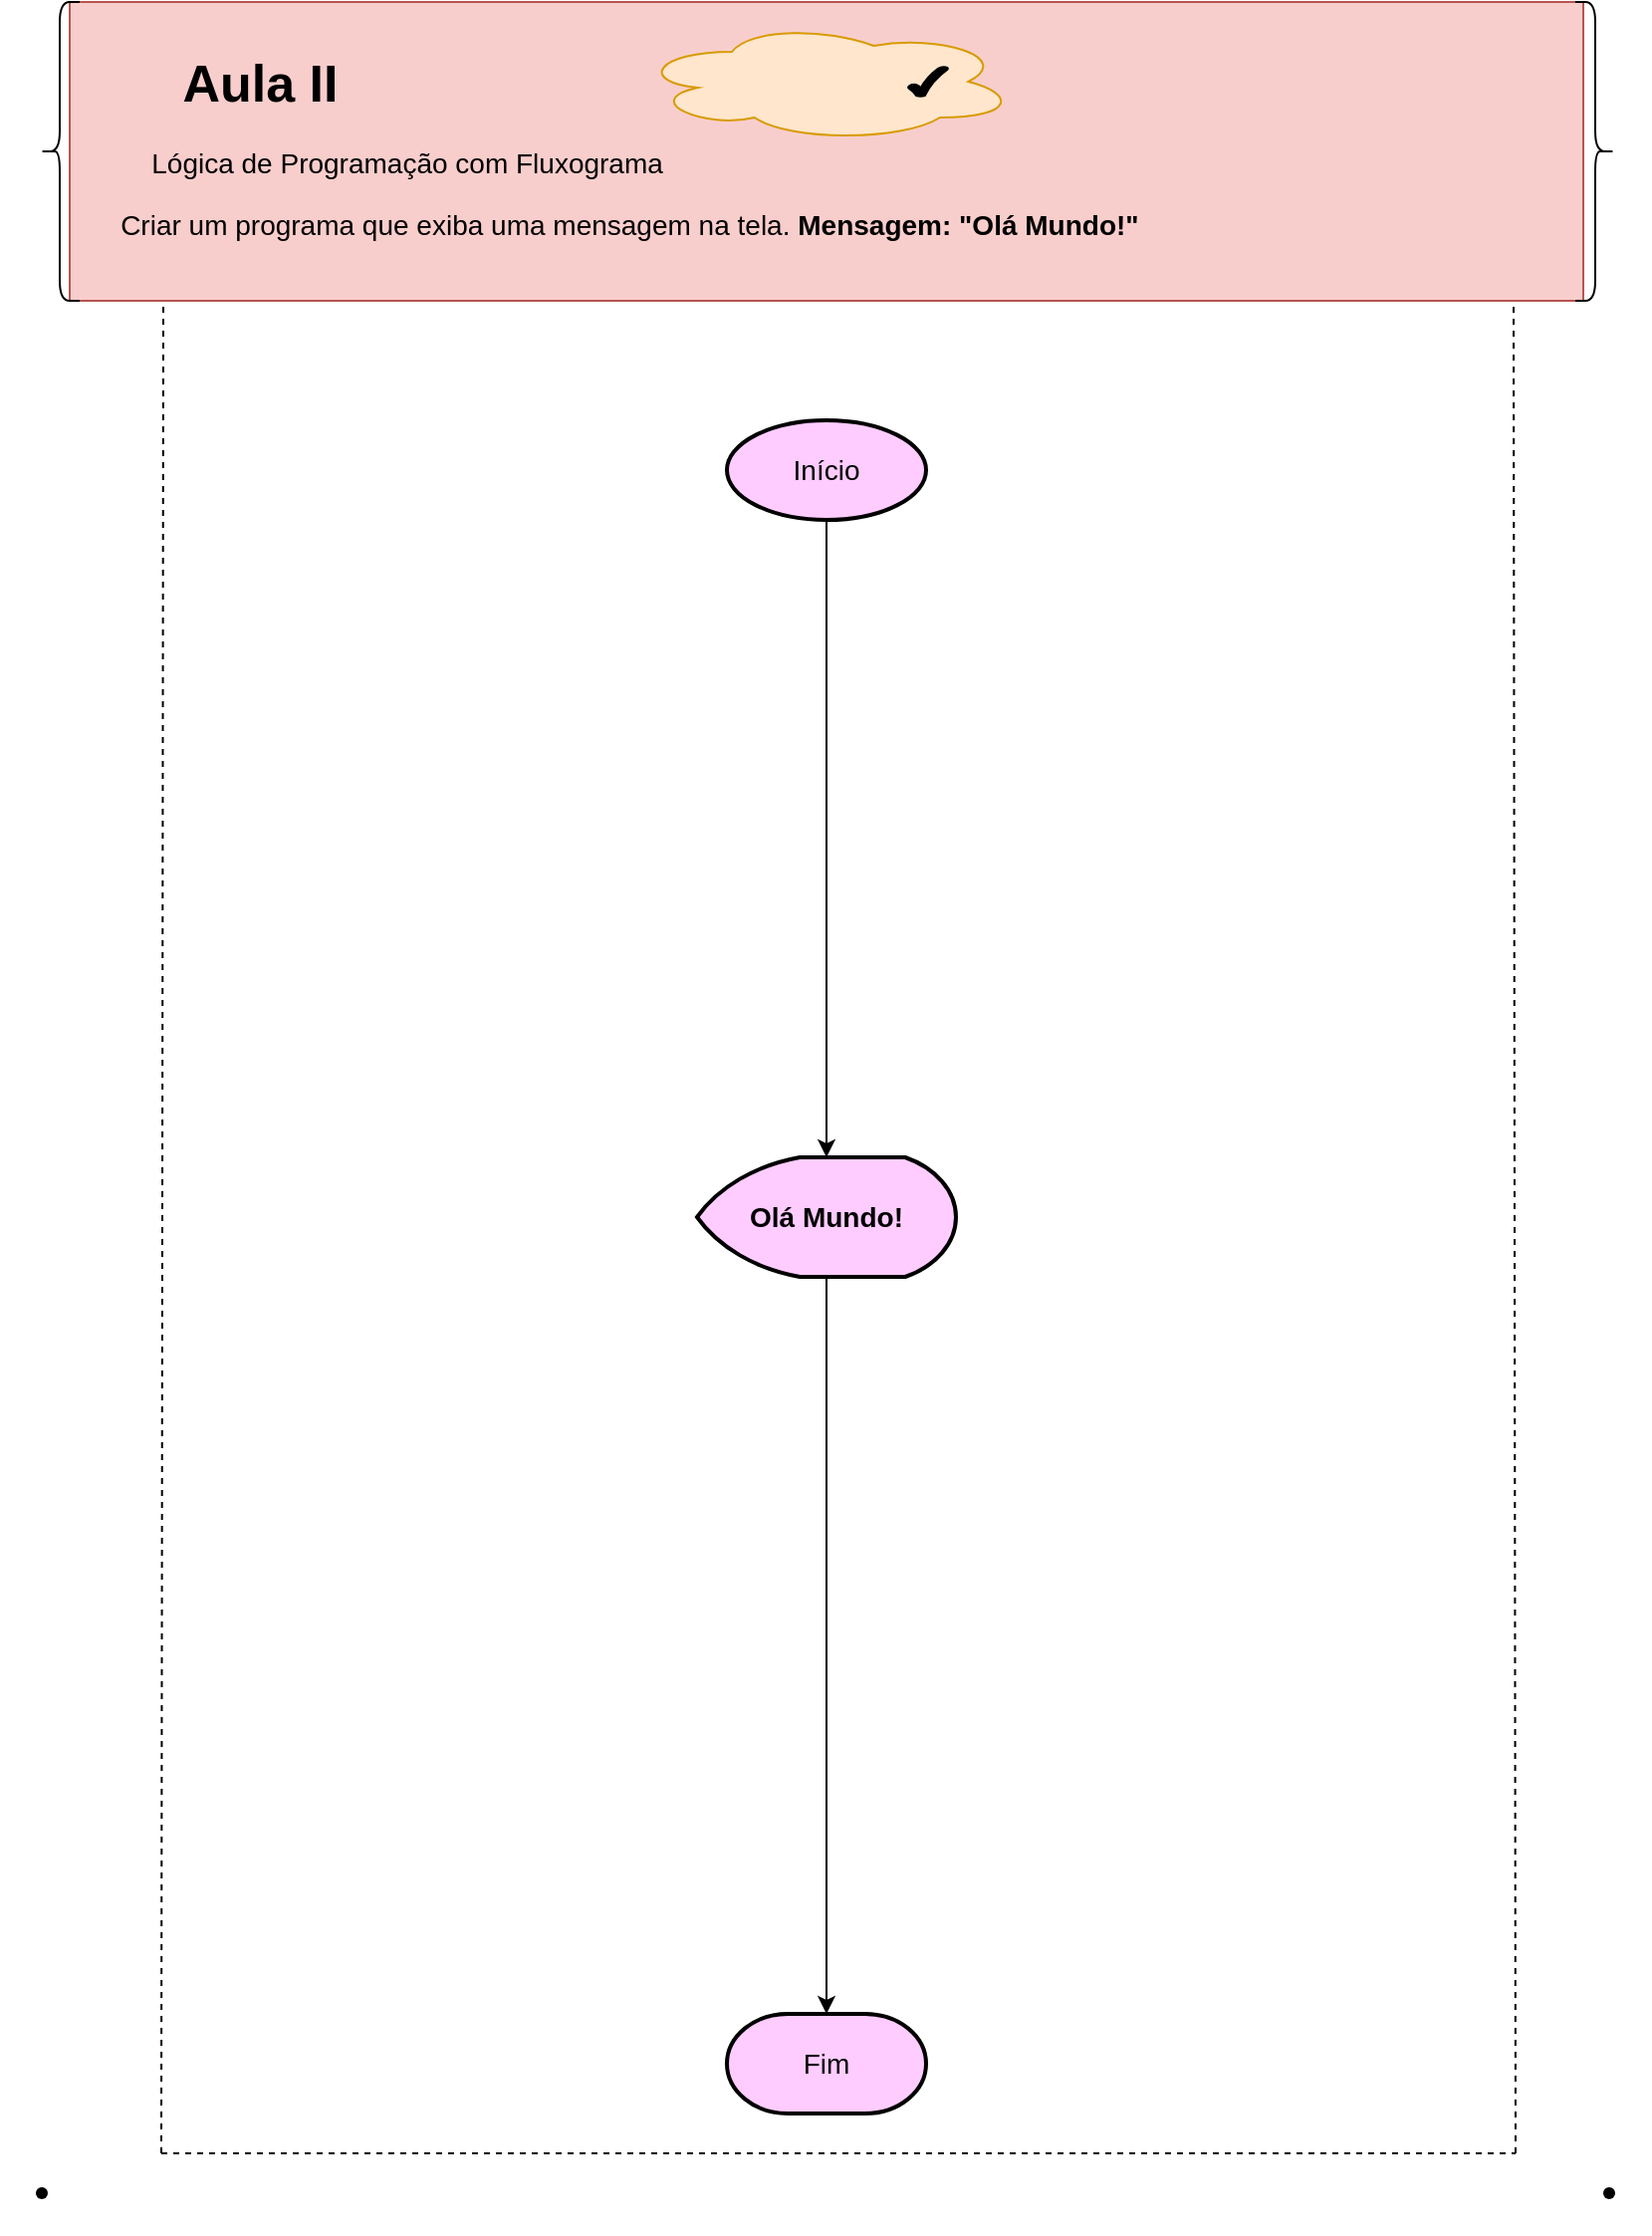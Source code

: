 <mxfile version="16.4.6" type="github" pages="7">
  <diagram id="bHLJ33jiGBxl9nC773XA" name="1.Mensagem">
    <mxGraphModel dx="1422" dy="794" grid="1" gridSize="10" guides="1" tooltips="1" connect="1" arrows="1" fold="1" page="1" pageScale="1" pageWidth="827" pageHeight="1169" math="0" shadow="0">
      <root>
        <mxCell id="0" />
        <mxCell id="1" parent="0" />
        <mxCell id="xObSriB6eqIMl1O0uH-g-3" value="" style="endArrow=none;dashed=1;html=1;rounded=0;fontSize=14;entryX=0.056;entryY=1.025;entryDx=0;entryDy=0;entryPerimeter=0;" edge="1" parent="1" target="5uMpG6s0d6BxoGgBaUhV-2">
          <mxGeometry width="50" height="50" relative="1" as="geometry">
            <mxPoint x="80" y="1120" as="sourcePoint" />
            <mxPoint x="80" y="200" as="targetPoint" />
          </mxGeometry>
        </mxCell>
        <mxCell id="xObSriB6eqIMl1O0uH-g-5" value="" style="endArrow=none;dashed=1;html=1;rounded=0;fontSize=14;entryX=0.96;entryY=1.017;entryDx=0;entryDy=0;entryPerimeter=0;" edge="1" parent="1" target="5uMpG6s0d6BxoGgBaUhV-2">
          <mxGeometry width="50" height="50" relative="1" as="geometry">
            <mxPoint x="760" y="1120" as="sourcePoint" />
            <mxPoint x="760" y="200" as="targetPoint" />
            <Array as="points" />
          </mxGeometry>
        </mxCell>
        <mxCell id="xObSriB6eqIMl1O0uH-g-1" value="" style="rounded=0;whiteSpace=wrap;html=1;fontSize=14;fillColor=#f8cecc;strokeColor=#b85450;" vertex="1" parent="1">
          <mxGeometry x="34" y="40" width="760" height="150" as="geometry" />
        </mxCell>
        <mxCell id="xObSriB6eqIMl1O0uH-g-2" value="" style="ellipse;shape=cloud;whiteSpace=wrap;html=1;fontSize=14;fillColor=#ffe6cc;strokeColor=#d79b00;" vertex="1" parent="1">
          <mxGeometry x="319" y="50" width="190" height="60" as="geometry" />
        </mxCell>
        <mxCell id="5uMpG6s0d6BxoGgBaUhV-2" value="&lt;h1&gt;&lt;span style=&quot;white-space: pre&quot;&gt;	&lt;/span&gt;&lt;span style=&quot;white-space: pre&quot;&gt;	&lt;/span&gt;&lt;span style=&quot;white-space: pre&quot;&gt;	&lt;/span&gt;&lt;span style=&quot;white-space: pre&quot;&gt;	&lt;/span&gt;&lt;span style=&quot;white-space: pre&quot;&gt;	&lt;/span&gt;&lt;span style=&quot;white-space: pre&quot;&gt;	&lt;/span&gt;&amp;nbsp;&lt;font style=&quot;font-size: 26px&quot;&gt;Aula II&lt;/font&gt;&lt;br&gt;&lt;/h1&gt;&lt;p style=&quot;font-size: 14px&quot;&gt;&lt;span style=&quot;white-space: pre&quot;&gt;	&lt;/span&gt;&lt;span style=&quot;white-space: pre&quot;&gt;	&lt;/span&gt;&lt;span style=&quot;white-space: pre&quot;&gt;	&lt;/span&gt;&lt;span style=&quot;white-space: pre&quot;&gt;	&lt;/span&gt;&lt;span style=&quot;white-space: pre&quot;&gt;	&lt;/span&gt;&lt;span style=&quot;white-space: pre&quot;&gt;	&lt;/span&gt;&lt;span style=&quot;white-space: pre&quot;&gt;	&lt;span style=&quot;white-space: pre&quot;&gt;	&lt;/span&gt;&lt;/span&gt;Lógica de Programação com Fluxograma&lt;br&gt;&lt;/p&gt;&lt;p style=&quot;font-size: 14px&quot;&gt;&lt;span style=&quot;white-space: pre&quot;&gt;	&lt;/span&gt;&lt;span style=&quot;white-space: pre&quot;&gt;	&lt;/span&gt;&lt;span style=&quot;white-space: pre&quot;&gt;	&lt;/span&gt;&lt;span style=&quot;white-space: pre&quot;&gt;	&lt;/span&gt;Criar um programa que exiba uma mensagem na tela. &lt;b&gt;Mensagem: &quot;Olá Mundo!&quot;&lt;/b&gt;&lt;/p&gt;" style="text;html=1;strokeColor=none;fillColor=none;spacing=5;spacingTop=-20;whiteSpace=wrap;overflow=hidden;rounded=0;" parent="1" vertex="1">
          <mxGeometry x="39" y="60" width="750" height="120" as="geometry" />
        </mxCell>
        <mxCell id="xObSriB6eqIMl1O0uH-g-4" value="" style="endArrow=none;dashed=1;html=1;rounded=0;fontSize=14;" edge="1" parent="1">
          <mxGeometry width="50" height="50" relative="1" as="geometry">
            <mxPoint x="80" y="1120" as="sourcePoint" />
            <mxPoint x="760" y="1120" as="targetPoint" />
          </mxGeometry>
        </mxCell>
        <mxCell id="xObSriB6eqIMl1O0uH-g-6" value="" style="verticalLabelPosition=bottom;verticalAlign=top;html=1;shape=mxgraph.basic.tick;fontSize=14;fillColor=#000000;" vertex="1" parent="1">
          <mxGeometry x="455" y="72.5" width="20" height="15" as="geometry" />
        </mxCell>
        <mxCell id="xObSriB6eqIMl1O0uH-g-13" value="" style="shape=curlyBracket;whiteSpace=wrap;html=1;rounded=1;fontSize=14;fillColor=#000000;" vertex="1" parent="1">
          <mxGeometry x="19" y="40" width="20" height="150" as="geometry" />
        </mxCell>
        <mxCell id="xObSriB6eqIMl1O0uH-g-15" value="" style="shape=curlyBracket;whiteSpace=wrap;html=1;rounded=1;flipH=1;fontSize=14;fillColor=#000000;" vertex="1" parent="1">
          <mxGeometry x="790" y="40" width="20" height="150" as="geometry" />
        </mxCell>
        <mxCell id="xObSriB6eqIMl1O0uH-g-16" value="" style="shape=waypoint;sketch=0;fillStyle=solid;size=6;pointerEvents=1;points=[];fillColor=none;resizable=0;rotatable=0;perimeter=centerPerimeter;snapToPoint=1;fontSize=14;" vertex="1" parent="1">
          <mxGeometry y="1120" width="40" height="40" as="geometry" />
        </mxCell>
        <mxCell id="xObSriB6eqIMl1O0uH-g-17" value="" style="shape=waypoint;sketch=0;fillStyle=solid;size=6;pointerEvents=1;points=[];fillColor=none;resizable=0;rotatable=0;perimeter=centerPerimeter;snapToPoint=1;fontSize=14;" vertex="1" parent="1">
          <mxGeometry x="787" y="1120" width="40" height="40" as="geometry" />
        </mxCell>
        <mxCell id="xObSriB6eqIMl1O0uH-g-26" style="edgeStyle=orthogonalEdgeStyle;rounded=0;orthogonalLoop=1;jettySize=auto;html=1;fontSize=14;fontColor=#000000;" edge="1" parent="1" source="xObSriB6eqIMl1O0uH-g-21" target="xObSriB6eqIMl1O0uH-g-23">
          <mxGeometry relative="1" as="geometry" />
        </mxCell>
        <mxCell id="xObSriB6eqIMl1O0uH-g-21" value="&lt;font color=&quot;#000000&quot;&gt;Início&lt;/font&gt;" style="strokeWidth=2;html=1;shape=mxgraph.flowchart.start_1;whiteSpace=wrap;fontSize=14;fontColor=#FFCCFF;fillColor=#FFCCFF;" vertex="1" parent="1">
          <mxGeometry x="364" y="250" width="100" height="50" as="geometry" />
        </mxCell>
        <mxCell id="xObSriB6eqIMl1O0uH-g-22" value="Fim" style="strokeWidth=2;html=1;shape=mxgraph.flowchart.terminator;whiteSpace=wrap;fontSize=14;fontColor=#000000;fillColor=#FFCCFF;" vertex="1" parent="1">
          <mxGeometry x="364" y="1050" width="100" height="50" as="geometry" />
        </mxCell>
        <mxCell id="xObSriB6eqIMl1O0uH-g-28" style="edgeStyle=orthogonalEdgeStyle;rounded=0;orthogonalLoop=1;jettySize=auto;html=1;fontSize=14;fontColor=#000000;" edge="1" parent="1" source="xObSriB6eqIMl1O0uH-g-23" target="xObSriB6eqIMl1O0uH-g-22">
          <mxGeometry relative="1" as="geometry" />
        </mxCell>
        <mxCell id="xObSriB6eqIMl1O0uH-g-23" value="&lt;b&gt;Olá Mundo!&lt;/b&gt;" style="strokeWidth=2;html=1;shape=mxgraph.flowchart.display;whiteSpace=wrap;fontSize=14;fontColor=#000000;fillColor=#FFCCFF;" vertex="1" parent="1">
          <mxGeometry x="349" y="620" width="130" height="60" as="geometry" />
        </mxCell>
      </root>
    </mxGraphModel>
  </diagram>
  <diagram id="d0_xw02Kloto8a-ewui5" name="2.NomeEIdade">
    <mxGraphModel dx="1273" dy="794" grid="1" gridSize="10" guides="1" tooltips="1" connect="1" arrows="1" fold="1" page="1" pageScale="1" pageWidth="827" pageHeight="1169" math="0" shadow="0">
      <root>
        <mxCell id="SBst_ieXzrYaMKY-SP4i-0" />
        <mxCell id="SBst_ieXzrYaMKY-SP4i-1" parent="SBst_ieXzrYaMKY-SP4i-0" />
        <mxCell id="_KCDdJM4tmhv-9U_Jz13-0" value="" style="endArrow=none;dashed=1;html=1;rounded=0;fontSize=14;entryX=0.056;entryY=1.025;entryDx=0;entryDy=0;entryPerimeter=0;" edge="1" parent="SBst_ieXzrYaMKY-SP4i-1" target="_KCDdJM4tmhv-9U_Jz13-4">
          <mxGeometry width="50" height="50" relative="1" as="geometry">
            <mxPoint x="80" y="1120" as="sourcePoint" />
            <mxPoint x="80" y="200" as="targetPoint" />
          </mxGeometry>
        </mxCell>
        <mxCell id="_KCDdJM4tmhv-9U_Jz13-1" value="" style="endArrow=none;dashed=1;html=1;rounded=0;fontSize=14;entryX=0.96;entryY=1.017;entryDx=0;entryDy=0;entryPerimeter=0;" edge="1" parent="SBst_ieXzrYaMKY-SP4i-1" target="_KCDdJM4tmhv-9U_Jz13-4">
          <mxGeometry width="50" height="50" relative="1" as="geometry">
            <mxPoint x="760" y="1120" as="sourcePoint" />
            <mxPoint x="760" y="200" as="targetPoint" />
            <Array as="points" />
          </mxGeometry>
        </mxCell>
        <mxCell id="_KCDdJM4tmhv-9U_Jz13-2" value="" style="rounded=0;whiteSpace=wrap;html=1;fontSize=14;fillColor=#f8cecc;strokeColor=#b85450;" vertex="1" parent="SBst_ieXzrYaMKY-SP4i-1">
          <mxGeometry x="34" y="40" width="760" height="150" as="geometry" />
        </mxCell>
        <mxCell id="_KCDdJM4tmhv-9U_Jz13-3" value="" style="ellipse;shape=cloud;whiteSpace=wrap;html=1;fontSize=14;fillColor=#ffe6cc;strokeColor=#d79b00;" vertex="1" parent="SBst_ieXzrYaMKY-SP4i-1">
          <mxGeometry x="319" y="50" width="190" height="60" as="geometry" />
        </mxCell>
        <mxCell id="_KCDdJM4tmhv-9U_Jz13-4" value="&lt;h1&gt;&lt;span style=&quot;white-space: pre&quot;&gt;	&lt;/span&gt;&lt;span style=&quot;white-space: pre&quot;&gt;	&lt;/span&gt;&lt;span style=&quot;white-space: pre&quot;&gt;	&lt;/span&gt;&lt;span style=&quot;white-space: pre&quot;&gt;	&lt;/span&gt;&lt;span style=&quot;white-space: pre&quot;&gt;	&lt;/span&gt;&lt;span style=&quot;white-space: pre&quot;&gt;	&lt;/span&gt;&amp;nbsp;&lt;font style=&quot;font-size: 26px&quot;&gt;Aula II&lt;/font&gt;&lt;br&gt;&lt;/h1&gt;&lt;p style=&quot;font-size: 14px&quot;&gt;&lt;span style=&quot;white-space: pre&quot;&gt;	&lt;/span&gt;&lt;span style=&quot;white-space: pre&quot;&gt;	&lt;/span&gt;&lt;span style=&quot;white-space: pre&quot;&gt;	&lt;/span&gt;&lt;span style=&quot;white-space: pre&quot;&gt;	&lt;/span&gt;&lt;span style=&quot;white-space: pre&quot;&gt;	&lt;/span&gt;&lt;span style=&quot;white-space: pre&quot;&gt;	&lt;/span&gt;&lt;span style=&quot;white-space: pre&quot;&gt;	&lt;span style=&quot;white-space: pre&quot;&gt;	&lt;/span&gt;&lt;/span&gt;Lógica de Programação com Fluxograma&lt;br&gt;&lt;/p&gt;&lt;p style=&quot;font-size: 14px&quot;&gt;&lt;span style=&quot;white-space: pre&quot;&gt;	&lt;/span&gt;&lt;span style=&quot;white-space: pre&quot;&gt;	&lt;/span&gt;Criar um programa que pergunte &lt;b&gt;Nome&lt;/b&gt;, &lt;b&gt;Idade &lt;/b&gt;e exiba na tela. Tela: &quot;Olá, seu_nome, você tem sua_idade&quot;.&lt;/p&gt;" style="text;html=1;strokeColor=none;fillColor=none;spacing=5;spacingTop=-20;whiteSpace=wrap;overflow=hidden;rounded=0;" vertex="1" parent="SBst_ieXzrYaMKY-SP4i-1">
          <mxGeometry x="39" y="60" width="750" height="120" as="geometry" />
        </mxCell>
        <mxCell id="_KCDdJM4tmhv-9U_Jz13-5" value="" style="endArrow=none;dashed=1;html=1;rounded=0;fontSize=14;" edge="1" parent="SBst_ieXzrYaMKY-SP4i-1">
          <mxGeometry width="50" height="50" relative="1" as="geometry">
            <mxPoint x="80" y="1120" as="sourcePoint" />
            <mxPoint x="760" y="1120" as="targetPoint" />
          </mxGeometry>
        </mxCell>
        <mxCell id="_KCDdJM4tmhv-9U_Jz13-6" value="" style="verticalLabelPosition=bottom;verticalAlign=top;html=1;shape=mxgraph.basic.tick;fontSize=14;fillColor=#000000;" vertex="1" parent="SBst_ieXzrYaMKY-SP4i-1">
          <mxGeometry x="455" y="72.5" width="20" height="15" as="geometry" />
        </mxCell>
        <mxCell id="_KCDdJM4tmhv-9U_Jz13-7" value="" style="shape=curlyBracket;whiteSpace=wrap;html=1;rounded=1;fontSize=14;fillColor=#000000;" vertex="1" parent="SBst_ieXzrYaMKY-SP4i-1">
          <mxGeometry x="19" y="40" width="20" height="150" as="geometry" />
        </mxCell>
        <mxCell id="_KCDdJM4tmhv-9U_Jz13-8" value="" style="shape=curlyBracket;whiteSpace=wrap;html=1;rounded=1;flipH=1;fontSize=14;fillColor=#000000;" vertex="1" parent="SBst_ieXzrYaMKY-SP4i-1">
          <mxGeometry x="790" y="40" width="20" height="150" as="geometry" />
        </mxCell>
        <mxCell id="_KCDdJM4tmhv-9U_Jz13-10" value="&lt;font color=&quot;#000000&quot;&gt;Início&lt;/font&gt;" style="strokeWidth=2;html=1;shape=mxgraph.flowchart.start_1;whiteSpace=wrap;fontSize=14;fontColor=#FFCCFF;fillColor=#FFCCFF;" vertex="1" parent="SBst_ieXzrYaMKY-SP4i-1">
          <mxGeometry x="364" y="250" width="100" height="50" as="geometry" />
        </mxCell>
        <mxCell id="_KCDdJM4tmhv-9U_Jz13-11" value="Fim" style="strokeWidth=2;html=1;shape=mxgraph.flowchart.terminator;whiteSpace=wrap;fontSize=14;fontColor=#000000;fillColor=#FFCCFF;" vertex="1" parent="SBst_ieXzrYaMKY-SP4i-1">
          <mxGeometry x="364" y="1050" width="100" height="50" as="geometry" />
        </mxCell>
        <mxCell id="_KCDdJM4tmhv-9U_Jz13-12" style="edgeStyle=orthogonalEdgeStyle;rounded=0;orthogonalLoop=1;jettySize=auto;html=1;fontSize=14;fontColor=#000000;" edge="1" parent="SBst_ieXzrYaMKY-SP4i-1" source="_KCDdJM4tmhv-9U_Jz13-13" target="_KCDdJM4tmhv-9U_Jz13-11">
          <mxGeometry relative="1" as="geometry" />
        </mxCell>
        <mxCell id="_KCDdJM4tmhv-9U_Jz13-13" value="&lt;b&gt;&quot;Olá, +NOME+, você tem +IDADE+ anos&quot;&lt;/b&gt;" style="strokeWidth=2;html=1;shape=mxgraph.flowchart.display;whiteSpace=wrap;fontSize=14;fontColor=#000000;fillColor=#FFCCFF;" vertex="1" parent="SBst_ieXzrYaMKY-SP4i-1">
          <mxGeometry x="219" y="820" width="390" height="60" as="geometry" />
        </mxCell>
        <mxCell id="0A_veulNjYX5AdPP-VnO-8" style="edgeStyle=orthogonalEdgeStyle;rounded=0;orthogonalLoop=1;jettySize=auto;html=1;fontSize=14;fontColor=#000000;" edge="1" parent="SBst_ieXzrYaMKY-SP4i-1" source="0A_veulNjYX5AdPP-VnO-0" target="0A_veulNjYX5AdPP-VnO-5">
          <mxGeometry relative="1" as="geometry">
            <mxPoint x="414" y="585" as="targetPoint" />
          </mxGeometry>
        </mxCell>
        <mxCell id="0A_veulNjYX5AdPP-VnO-9" style="edgeStyle=orthogonalEdgeStyle;rounded=0;orthogonalLoop=1;jettySize=auto;html=1;exitX=0.5;exitY=1;exitDx=0;exitDy=0;fontSize=14;fontColor=#000000;" edge="1" parent="SBst_ieXzrYaMKY-SP4i-1" source="0A_veulNjYX5AdPP-VnO-5" target="_KCDdJM4tmhv-9U_Jz13-13">
          <mxGeometry relative="1" as="geometry" />
        </mxCell>
        <mxCell id="0A_veulNjYX5AdPP-VnO-5" value="IDADE&lt;br&gt;Receber &lt;b&gt;Idade&lt;/b&gt;" style="shape=parallelogram;html=1;strokeWidth=2;perimeter=parallelogramPerimeter;whiteSpace=wrap;rounded=1;arcSize=12;size=0.23;fontSize=14;fontColor=#000000;fillColor=#FFCCFF;" vertex="1" parent="SBst_ieXzrYaMKY-SP4i-1">
          <mxGeometry x="329" y="590" width="170" height="60" as="geometry" />
        </mxCell>
        <mxCell id="0A_veulNjYX5AdPP-VnO-0" value="NOME&lt;br&gt;Receber &lt;b&gt;Nome&lt;/b&gt;" style="shape=parallelogram;html=1;strokeWidth=2;perimeter=parallelogramPerimeter;whiteSpace=wrap;rounded=1;arcSize=12;size=0.23;fontSize=14;fontColor=#000000;fillColor=#FFCCFF;" vertex="1" parent="SBst_ieXzrYaMKY-SP4i-1">
          <mxGeometry x="329" y="400" width="170" height="60" as="geometry" />
        </mxCell>
        <mxCell id="0A_veulNjYX5AdPP-VnO-10" value="" style="edgeStyle=orthogonalEdgeStyle;rounded=0;orthogonalLoop=1;jettySize=auto;html=1;fontSize=14;fontColor=#000000;endArrow=none;" edge="1" parent="SBst_ieXzrYaMKY-SP4i-1" source="_KCDdJM4tmhv-9U_Jz13-10" target="0A_veulNjYX5AdPP-VnO-0">
          <mxGeometry relative="1" as="geometry">
            <mxPoint x="414" y="300" as="sourcePoint" />
            <mxPoint x="550" y="710" as="targetPoint" />
            <Array as="points" />
          </mxGeometry>
        </mxCell>
      </root>
    </mxGraphModel>
  </diagram>
  <diagram name="3.LeituraAritmética" id="zrvnYpi6KQ8FY52iDIZ6">
    <mxGraphModel dx="1273" dy="794" grid="1" gridSize="10" guides="1" tooltips="1" connect="1" arrows="1" fold="1" page="1" pageScale="1" pageWidth="827" pageHeight="1169" math="0" shadow="0">
      <root>
        <mxCell id="hzOD0KkCKcYPik-1hBQL-0" />
        <mxCell id="hzOD0KkCKcYPik-1hBQL-1" parent="hzOD0KkCKcYPik-1hBQL-0" />
        <mxCell id="hzOD0KkCKcYPik-1hBQL-2" value="" style="endArrow=none;dashed=1;html=1;rounded=0;fontSize=14;entryX=0.056;entryY=1.025;entryDx=0;entryDy=0;entryPerimeter=0;" edge="1" parent="hzOD0KkCKcYPik-1hBQL-1" target="hzOD0KkCKcYPik-1hBQL-6">
          <mxGeometry width="50" height="50" relative="1" as="geometry">
            <mxPoint x="80" y="1120" as="sourcePoint" />
            <mxPoint x="80" y="200" as="targetPoint" />
          </mxGeometry>
        </mxCell>
        <mxCell id="hzOD0KkCKcYPik-1hBQL-3" value="" style="endArrow=none;dashed=1;html=1;rounded=0;fontSize=14;entryX=0.96;entryY=1.017;entryDx=0;entryDy=0;entryPerimeter=0;" edge="1" parent="hzOD0KkCKcYPik-1hBQL-1" target="hzOD0KkCKcYPik-1hBQL-6">
          <mxGeometry width="50" height="50" relative="1" as="geometry">
            <mxPoint x="760" y="1120" as="sourcePoint" />
            <mxPoint x="760" y="200" as="targetPoint" />
            <Array as="points" />
          </mxGeometry>
        </mxCell>
        <mxCell id="hzOD0KkCKcYPik-1hBQL-4" value="" style="rounded=0;whiteSpace=wrap;html=1;fontSize=14;fillColor=#f8cecc;strokeColor=#b85450;" vertex="1" parent="hzOD0KkCKcYPik-1hBQL-1">
          <mxGeometry x="34" y="40" width="760" height="150" as="geometry" />
        </mxCell>
        <mxCell id="hzOD0KkCKcYPik-1hBQL-5" value="" style="ellipse;shape=cloud;whiteSpace=wrap;html=1;fontSize=14;fillColor=#ffe6cc;strokeColor=#d79b00;" vertex="1" parent="hzOD0KkCKcYPik-1hBQL-1">
          <mxGeometry x="319" y="50" width="190" height="60" as="geometry" />
        </mxCell>
        <mxCell id="hzOD0KkCKcYPik-1hBQL-6" value="&lt;h1&gt;&lt;span style=&quot;white-space: pre&quot;&gt;	&lt;/span&gt;&lt;span style=&quot;white-space: pre&quot;&gt;	&lt;/span&gt;&lt;span style=&quot;white-space: pre&quot;&gt;	&lt;/span&gt;&lt;span style=&quot;white-space: pre&quot;&gt;	&lt;/span&gt;&lt;span style=&quot;white-space: pre&quot;&gt;	&lt;/span&gt;&lt;span style=&quot;white-space: pre&quot;&gt;	&lt;/span&gt;&amp;nbsp;&lt;font style=&quot;font-size: 26px&quot;&gt;Aula II&lt;/font&gt;&lt;br&gt;&lt;/h1&gt;&lt;p style=&quot;font-size: 14px&quot;&gt;&lt;span style=&quot;white-space: pre&quot;&gt;	&lt;/span&gt;&lt;span style=&quot;white-space: pre&quot;&gt;	&lt;/span&gt;&lt;span style=&quot;white-space: pre&quot;&gt;	&lt;/span&gt;&lt;span style=&quot;white-space: pre&quot;&gt;	&lt;/span&gt;&lt;span style=&quot;white-space: pre&quot;&gt;	&lt;/span&gt;&lt;span style=&quot;white-space: pre&quot;&gt;	&lt;/span&gt;&lt;span style=&quot;white-space: pre&quot;&gt;	&lt;span style=&quot;white-space: pre&quot;&gt;	&lt;/span&gt;&lt;/span&gt;Lógica de Programação com Fluxograma&lt;br&gt;&lt;/p&gt;&lt;p style=&quot;font-size: 14px&quot;&gt;&lt;span style=&quot;white-space: pre&quot;&gt;	&lt;/span&gt;&lt;span style=&quot;white-space: pre&quot;&gt;	&lt;/span&gt;Criar um programa que &lt;b&gt;leia notas &lt;/b&gt;e &lt;b&gt;receber médias&lt;/b&gt;. Tela: &quot;Olá, sua média é de &lt;b&gt;MÉDIA&lt;/b&gt;&quot;.&lt;/p&gt;" style="text;html=1;strokeColor=none;fillColor=none;spacing=5;spacingTop=-20;whiteSpace=wrap;overflow=hidden;rounded=0;" vertex="1" parent="hzOD0KkCKcYPik-1hBQL-1">
          <mxGeometry x="39" y="60" width="750" height="120" as="geometry" />
        </mxCell>
        <mxCell id="hzOD0KkCKcYPik-1hBQL-7" value="" style="endArrow=none;dashed=1;html=1;rounded=0;fontSize=14;" edge="1" parent="hzOD0KkCKcYPik-1hBQL-1">
          <mxGeometry width="50" height="50" relative="1" as="geometry">
            <mxPoint x="80" y="1120" as="sourcePoint" />
            <mxPoint x="760" y="1120" as="targetPoint" />
          </mxGeometry>
        </mxCell>
        <mxCell id="hzOD0KkCKcYPik-1hBQL-8" value="" style="verticalLabelPosition=bottom;verticalAlign=top;html=1;shape=mxgraph.basic.tick;fontSize=14;fillColor=#000000;" vertex="1" parent="hzOD0KkCKcYPik-1hBQL-1">
          <mxGeometry x="455" y="72.5" width="20" height="15" as="geometry" />
        </mxCell>
        <mxCell id="hzOD0KkCKcYPik-1hBQL-9" value="" style="shape=curlyBracket;whiteSpace=wrap;html=1;rounded=1;fontSize=14;fillColor=#000000;" vertex="1" parent="hzOD0KkCKcYPik-1hBQL-1">
          <mxGeometry x="19" y="40" width="20" height="150" as="geometry" />
        </mxCell>
        <mxCell id="hzOD0KkCKcYPik-1hBQL-10" value="" style="shape=curlyBracket;whiteSpace=wrap;html=1;rounded=1;flipH=1;fontSize=14;fillColor=#000000;" vertex="1" parent="hzOD0KkCKcYPik-1hBQL-1">
          <mxGeometry x="790" y="40" width="20" height="150" as="geometry" />
        </mxCell>
        <mxCell id="hzOD0KkCKcYPik-1hBQL-11" value="&lt;font color=&quot;#000000&quot;&gt;Início&lt;/font&gt;" style="strokeWidth=2;html=1;shape=mxgraph.flowchart.start_1;whiteSpace=wrap;fontSize=14;fontColor=#FFCCFF;fillColor=#FFCCFF;" vertex="1" parent="hzOD0KkCKcYPik-1hBQL-1">
          <mxGeometry x="364" y="250" width="100" height="50" as="geometry" />
        </mxCell>
        <mxCell id="hzOD0KkCKcYPik-1hBQL-12" value="Fim" style="strokeWidth=2;html=1;shape=mxgraph.flowchart.terminator;whiteSpace=wrap;fontSize=14;fontColor=#000000;fillColor=#FFCCFF;" vertex="1" parent="hzOD0KkCKcYPik-1hBQL-1">
          <mxGeometry x="364" y="1050" width="100" height="50" as="geometry" />
        </mxCell>
        <mxCell id="hzOD0KkCKcYPik-1hBQL-13" style="edgeStyle=orthogonalEdgeStyle;rounded=0;orthogonalLoop=1;jettySize=auto;html=1;fontSize=14;fontColor=#000000;" edge="1" parent="hzOD0KkCKcYPik-1hBQL-1" source="hzOD0KkCKcYPik-1hBQL-14" target="hzOD0KkCKcYPik-1hBQL-12">
          <mxGeometry relative="1" as="geometry" />
        </mxCell>
        <mxCell id="hzOD0KkCKcYPik-1hBQL-14" value="&lt;b&gt;&quot;Olá, sua média é de +MÉDIA+!&quot;&lt;/b&gt;" style="strokeWidth=2;html=1;shape=mxgraph.flowchart.display;whiteSpace=wrap;fontSize=14;fontColor=#000000;fillColor=#FFCCFF;" vertex="1" parent="hzOD0KkCKcYPik-1hBQL-1">
          <mxGeometry x="219" y="820" width="390" height="60" as="geometry" />
        </mxCell>
        <mxCell id="hzOD0KkCKcYPik-1hBQL-15" style="edgeStyle=orthogonalEdgeStyle;rounded=0;orthogonalLoop=1;jettySize=auto;html=1;fontSize=14;fontColor=#000000;" edge="1" parent="hzOD0KkCKcYPik-1hBQL-1" source="hzOD0KkCKcYPik-1hBQL-18" target="hzOD0KkCKcYPik-1hBQL-17">
          <mxGeometry relative="1" as="geometry">
            <mxPoint x="414" y="585" as="targetPoint" />
          </mxGeometry>
        </mxCell>
        <mxCell id="hzOD0KkCKcYPik-1hBQL-16" style="edgeStyle=orthogonalEdgeStyle;rounded=0;orthogonalLoop=1;jettySize=auto;html=1;exitX=0.5;exitY=1;exitDx=0;exitDy=0;fontSize=14;fontColor=#000000;startArrow=none;" edge="1" parent="hzOD0KkCKcYPik-1hBQL-1" source="hzOD0KkCKcYPik-1hBQL-23" target="hzOD0KkCKcYPik-1hBQL-14">
          <mxGeometry relative="1" as="geometry">
            <mxPoint x="414" y="690" as="sourcePoint" />
          </mxGeometry>
        </mxCell>
        <mxCell id="hzOD0KkCKcYPik-1hBQL-24" value="" style="edgeStyle=orthogonalEdgeStyle;rounded=0;orthogonalLoop=1;jettySize=auto;html=1;fontSize=14;fontColor=#000000;" edge="1" parent="hzOD0KkCKcYPik-1hBQL-1" source="hzOD0KkCKcYPik-1hBQL-17" target="hzOD0KkCKcYPik-1hBQL-20">
          <mxGeometry relative="1" as="geometry" />
        </mxCell>
        <mxCell id="hzOD0KkCKcYPik-1hBQL-17" value="N2&lt;br&gt;Receber&amp;nbsp;&lt;b&gt;N2&lt;/b&gt;" style="shape=parallelogram;html=1;strokeWidth=2;perimeter=parallelogramPerimeter;whiteSpace=wrap;rounded=1;arcSize=12;size=0.23;fontSize=14;fontColor=#000000;fillColor=#FFCCFF;" vertex="1" parent="hzOD0KkCKcYPik-1hBQL-1">
          <mxGeometry x="329" y="450" width="170" height="50" as="geometry" />
        </mxCell>
        <mxCell id="hzOD0KkCKcYPik-1hBQL-18" value="N1&lt;br&gt;Receber &lt;b&gt;N1&lt;/b&gt;" style="shape=parallelogram;html=1;strokeWidth=2;perimeter=parallelogramPerimeter;whiteSpace=wrap;rounded=1;arcSize=12;size=0.23;fontSize=14;fontColor=#000000;fillColor=#FFCCFF;" vertex="1" parent="hzOD0KkCKcYPik-1hBQL-1">
          <mxGeometry x="329" y="330" width="170" height="60" as="geometry" />
        </mxCell>
        <mxCell id="hzOD0KkCKcYPik-1hBQL-19" value="" style="edgeStyle=orthogonalEdgeStyle;rounded=0;orthogonalLoop=1;jettySize=auto;html=1;fontSize=14;fontColor=#000000;endArrow=none;" edge="1" parent="hzOD0KkCKcYPik-1hBQL-1" source="hzOD0KkCKcYPik-1hBQL-11" target="hzOD0KkCKcYPik-1hBQL-18">
          <mxGeometry relative="1" as="geometry">
            <mxPoint x="414" y="300" as="sourcePoint" />
            <mxPoint x="550" y="710" as="targetPoint" />
            <Array as="points" />
          </mxGeometry>
        </mxCell>
        <mxCell id="hzOD0KkCKcYPik-1hBQL-27" style="edgeStyle=orthogonalEdgeStyle;rounded=0;orthogonalLoop=1;jettySize=auto;html=1;entryX=0.5;entryY=0;entryDx=0;entryDy=0;fontSize=14;fontColor=#000000;" edge="1" parent="hzOD0KkCKcYPik-1hBQL-1" source="hzOD0KkCKcYPik-1hBQL-20" target="hzOD0KkCKcYPik-1hBQL-23">
          <mxGeometry relative="1" as="geometry" />
        </mxCell>
        <mxCell id="hzOD0KkCKcYPik-1hBQL-20" value="&lt;span&gt;N3&lt;/span&gt;&lt;br&gt;&lt;span&gt;Receber&amp;nbsp;&lt;/span&gt;&lt;b&gt;N3&lt;/b&gt;" style="shape=parallelogram;html=1;strokeWidth=2;perimeter=parallelogramPerimeter;whiteSpace=wrap;rounded=1;arcSize=12;size=0.23;fontSize=14;fontColor=#000000;fillColor=#FFCCFF;" vertex="1" parent="hzOD0KkCKcYPik-1hBQL-1">
          <mxGeometry x="329" y="550" width="170" height="60" as="geometry" />
        </mxCell>
        <mxCell id="hzOD0KkCKcYPik-1hBQL-23" value="MÉDIA = Somar N1+N2+N3 e dividir por 3" style="rounded=1;whiteSpace=wrap;html=1;absoluteArcSize=1;arcSize=14;strokeWidth=2;fontSize=14;fontColor=#000000;fillColor=#FFCCFF;" vertex="1" parent="hzOD0KkCKcYPik-1hBQL-1">
          <mxGeometry x="324" y="680" width="180" height="60" as="geometry" />
        </mxCell>
      </root>
    </mxGraphModel>
  </diagram>
  <diagram name="4.LeituraPonderada" id="6scVASa4tvOFbWpcw26h">
    <mxGraphModel dx="606" dy="378" grid="1" gridSize="10" guides="1" tooltips="1" connect="1" arrows="1" fold="1" page="1" pageScale="1" pageWidth="827" pageHeight="1169" math="0" shadow="0">
      <root>
        <mxCell id="thJVDxcA4M8y7Ak6GPO4-0" />
        <mxCell id="thJVDxcA4M8y7Ak6GPO4-1" parent="thJVDxcA4M8y7Ak6GPO4-0" />
        <mxCell id="thJVDxcA4M8y7Ak6GPO4-2" value="" style="endArrow=none;dashed=1;html=1;rounded=0;fontSize=14;" edge="1" parent="thJVDxcA4M8y7Ak6GPO4-1">
          <mxGeometry width="50" height="50" relative="1" as="geometry">
            <mxPoint x="80" y="1120" as="sourcePoint" />
            <mxPoint x="80" y="200" as="targetPoint" />
          </mxGeometry>
        </mxCell>
        <mxCell id="thJVDxcA4M8y7Ak6GPO4-3" value="" style="endArrow=none;dashed=1;html=1;rounded=0;fontSize=14;" edge="1" parent="thJVDxcA4M8y7Ak6GPO4-1">
          <mxGeometry width="50" height="50" relative="1" as="geometry">
            <mxPoint x="760" y="1120" as="sourcePoint" />
            <mxPoint x="760" y="200" as="targetPoint" />
            <Array as="points" />
          </mxGeometry>
        </mxCell>
        <mxCell id="thJVDxcA4M8y7Ak6GPO4-4" value="" style="rounded=0;whiteSpace=wrap;html=1;fontSize=14;fillColor=#f8cecc;strokeColor=#b85450;" vertex="1" parent="thJVDxcA4M8y7Ak6GPO4-1">
          <mxGeometry x="34" y="40" width="760" height="170" as="geometry" />
        </mxCell>
        <mxCell id="thJVDxcA4M8y7Ak6GPO4-5" value="" style="ellipse;shape=cloud;whiteSpace=wrap;html=1;fontSize=14;fillColor=#ffe6cc;strokeColor=#d79b00;" vertex="1" parent="thJVDxcA4M8y7Ak6GPO4-1">
          <mxGeometry x="319" y="40" width="190" height="60" as="geometry" />
        </mxCell>
        <mxCell id="thJVDxcA4M8y7Ak6GPO4-6" value="&lt;h1&gt;&lt;span style=&quot;white-space: pre&quot;&gt;	&lt;/span&gt;&lt;span style=&quot;white-space: pre&quot;&gt;	&lt;/span&gt;&lt;span style=&quot;white-space: pre&quot;&gt;	&lt;/span&gt;&lt;span style=&quot;white-space: pre&quot;&gt;	&lt;/span&gt;&lt;span style=&quot;white-space: pre&quot;&gt;	&lt;/span&gt;&lt;span style=&quot;white-space: pre&quot;&gt;	&lt;/span&gt;&amp;nbsp;&lt;font style=&quot;font-size: 26px&quot;&gt;Aula II&lt;/font&gt;&lt;br&gt;&lt;/h1&gt;&lt;p style=&quot;font-size: 14px&quot;&gt;&lt;span style=&quot;white-space: pre&quot;&gt;	&lt;/span&gt;&lt;span style=&quot;white-space: pre&quot;&gt;	&lt;/span&gt;&lt;span style=&quot;white-space: pre&quot;&gt;	&lt;/span&gt;&lt;span style=&quot;white-space: pre&quot;&gt;	&lt;/span&gt;&lt;span style=&quot;white-space: pre&quot;&gt;	&lt;/span&gt;&lt;span style=&quot;white-space: pre&quot;&gt;	&lt;/span&gt;&lt;span style=&quot;white-space: pre&quot;&gt;	&lt;span style=&quot;white-space: pre&quot;&gt;	&lt;/span&gt;&lt;/span&gt;Lógica de Programação com Fluxograma&lt;br&gt;&lt;/p&gt;&lt;p style=&quot;font-size: 14px&quot;&gt;&lt;span style=&quot;white-space: pre&quot;&gt;	&lt;/span&gt;&lt;span style=&quot;white-space: pre&quot;&gt;	&lt;span style=&quot;white-space: pre&quot;&gt;	&lt;/span&gt;&lt;span style=&quot;white-space: pre&quot;&gt;	&lt;/span&gt;&lt;span style=&quot;white-space: pre&quot;&gt;	&lt;/span&gt;&lt;/span&gt;Criar um programa que &lt;b&gt;leia notas &lt;/b&gt;e &lt;b&gt;receber médias ponderadas&lt;/b&gt;.&amp;nbsp;&lt;/p&gt;&lt;p style=&quot;font-size: 14px&quot;&gt;&lt;span style=&quot;white-space: pre&quot;&gt;	&lt;/span&gt;&lt;span style=&quot;white-space: pre&quot;&gt;	&lt;/span&gt;&lt;span style=&quot;white-space: pre&quot;&gt;	&lt;/span&gt;&lt;span style=&quot;white-space: pre&quot;&gt;	&lt;/span&gt;&lt;span style=&quot;white-space: pre&quot;&gt;	&lt;/span&gt;&lt;span style=&quot;white-space: pre&quot;&gt;	&lt;/span&gt;&lt;span style=&quot;white-space: pre&quot;&gt;	&lt;/span&gt;&lt;span style=&quot;white-space: pre&quot;&gt;	&lt;/span&gt;Tela: &quot;Olá, sua média é de &lt;b&gt;MÉDIA PONDERADA&lt;/b&gt;&quot;.&lt;/p&gt;" style="text;html=1;strokeColor=none;fillColor=none;spacing=5;spacingTop=-20;whiteSpace=wrap;overflow=hidden;rounded=0;" vertex="1" parent="thJVDxcA4M8y7Ak6GPO4-1">
          <mxGeometry x="44" y="55" width="750" height="145" as="geometry" />
        </mxCell>
        <mxCell id="thJVDxcA4M8y7Ak6GPO4-7" value="" style="endArrow=none;dashed=1;html=1;rounded=0;fontSize=14;" edge="1" parent="thJVDxcA4M8y7Ak6GPO4-1">
          <mxGeometry width="50" height="50" relative="1" as="geometry">
            <mxPoint x="80" y="1120" as="sourcePoint" />
            <mxPoint x="760" y="1120" as="targetPoint" />
          </mxGeometry>
        </mxCell>
        <mxCell id="thJVDxcA4M8y7Ak6GPO4-8" value="" style="verticalLabelPosition=bottom;verticalAlign=top;html=1;shape=mxgraph.basic.tick;fontSize=14;fillColor=#000000;" vertex="1" parent="thJVDxcA4M8y7Ak6GPO4-1">
          <mxGeometry x="455" y="63.5" width="20" height="15" as="geometry" />
        </mxCell>
        <mxCell id="thJVDxcA4M8y7Ak6GPO4-9" value="" style="shape=curlyBracket;whiteSpace=wrap;html=1;rounded=1;fontSize=14;fillColor=#000000;" vertex="1" parent="thJVDxcA4M8y7Ak6GPO4-1">
          <mxGeometry x="19" y="40" width="20" height="170" as="geometry" />
        </mxCell>
        <mxCell id="thJVDxcA4M8y7Ak6GPO4-10" value="" style="shape=curlyBracket;whiteSpace=wrap;html=1;rounded=1;flipH=1;fontSize=14;fillColor=#000000;" vertex="1" parent="thJVDxcA4M8y7Ak6GPO4-1">
          <mxGeometry x="790" y="40" width="20" height="170" as="geometry" />
        </mxCell>
        <mxCell id="eFlKJfS4LNl9U2sujVkt-18" style="edgeStyle=orthogonalEdgeStyle;rounded=0;orthogonalLoop=1;jettySize=auto;html=1;fontSize=14;fontColor=#000000;" edge="1" parent="thJVDxcA4M8y7Ak6GPO4-1" source="thJVDxcA4M8y7Ak6GPO4-11" target="thJVDxcA4M8y7Ak6GPO4-19">
          <mxGeometry relative="1" as="geometry" />
        </mxCell>
        <mxCell id="thJVDxcA4M8y7Ak6GPO4-11" value="&lt;font color=&quot;#000000&quot;&gt;Início&lt;/font&gt;" style="strokeWidth=2;html=1;shape=mxgraph.flowchart.start_1;whiteSpace=wrap;fontSize=14;fontColor=#FFCCFF;fillColor=#FFCCFF;" vertex="1" parent="thJVDxcA4M8y7Ak6GPO4-1">
          <mxGeometry x="364" y="250" width="100" height="50" as="geometry" />
        </mxCell>
        <mxCell id="thJVDxcA4M8y7Ak6GPO4-12" value="Fim" style="strokeWidth=2;html=1;shape=mxgraph.flowchart.terminator;whiteSpace=wrap;fontSize=14;fontColor=#000000;fillColor=#FFCCFF;" vertex="1" parent="thJVDxcA4M8y7Ak6GPO4-1">
          <mxGeometry x="359" y="1040" width="100" height="50" as="geometry" />
        </mxCell>
        <mxCell id="thJVDxcA4M8y7Ak6GPO4-13" style="edgeStyle=orthogonalEdgeStyle;rounded=0;orthogonalLoop=1;jettySize=auto;html=1;fontSize=14;fontColor=#000000;" edge="1" parent="thJVDxcA4M8y7Ak6GPO4-1" source="thJVDxcA4M8y7Ak6GPO4-14" target="thJVDxcA4M8y7Ak6GPO4-12">
          <mxGeometry relative="1" as="geometry" />
        </mxCell>
        <mxCell id="thJVDxcA4M8y7Ak6GPO4-14" value="&lt;b&gt;&quot;Olá, sua média ponderada é de +MÉDIA+!&quot;&lt;/b&gt;" style="strokeWidth=2;html=1;shape=mxgraph.flowchart.display;whiteSpace=wrap;fontSize=14;fontColor=#000000;fillColor=#FFCCFF;" vertex="1" parent="thJVDxcA4M8y7Ak6GPO4-1">
          <mxGeometry x="214" y="910" width="390" height="60" as="geometry" />
        </mxCell>
        <mxCell id="thJVDxcA4M8y7Ak6GPO4-16" style="edgeStyle=orthogonalEdgeStyle;rounded=0;orthogonalLoop=1;jettySize=auto;html=1;exitX=0.5;exitY=1;exitDx=0;exitDy=0;fontSize=14;fontColor=#000000;startArrow=none;" edge="1" parent="thJVDxcA4M8y7Ak6GPO4-1" source="thJVDxcA4M8y7Ak6GPO4-23" target="thJVDxcA4M8y7Ak6GPO4-14">
          <mxGeometry relative="1" as="geometry">
            <mxPoint x="414" y="690" as="sourcePoint" />
          </mxGeometry>
        </mxCell>
        <mxCell id="eFlKJfS4LNl9U2sujVkt-4" style="edgeStyle=orthogonalEdgeStyle;rounded=0;orthogonalLoop=1;jettySize=auto;html=1;exitX=0.5;exitY=1;exitDx=0;exitDy=0;entryX=0.5;entryY=0;entryDx=0;entryDy=0;fontSize=14;fontColor=#000000;" edge="1" parent="thJVDxcA4M8y7Ak6GPO4-1" source="thJVDxcA4M8y7Ak6GPO4-19" target="eFlKJfS4LNl9U2sujVkt-3">
          <mxGeometry relative="1" as="geometry" />
        </mxCell>
        <mxCell id="thJVDxcA4M8y7Ak6GPO4-19" value="N1&lt;br&gt;Receber &lt;b&gt;N1&lt;/b&gt;" style="shape=parallelogram;html=1;strokeWidth=2;perimeter=parallelogramPerimeter;whiteSpace=wrap;rounded=1;arcSize=12;size=0.23;fontSize=14;fontColor=#000000;fillColor=#FFCCFF;" vertex="1" parent="thJVDxcA4M8y7Ak6GPO4-1">
          <mxGeometry x="329" y="330" width="170" height="60" as="geometry" />
        </mxCell>
        <mxCell id="thJVDxcA4M8y7Ak6GPO4-23" value="MÉDIA = &lt;br&gt;N1+N2+N3" style="rounded=1;whiteSpace=wrap;html=1;absoluteArcSize=1;arcSize=14;strokeWidth=2;fontSize=14;fontColor=#000000;fillColor=#FFCCFF;" vertex="1" parent="thJVDxcA4M8y7Ak6GPO4-1">
          <mxGeometry x="319" y="810" width="180" height="60" as="geometry" />
        </mxCell>
        <mxCell id="eFlKJfS4LNl9U2sujVkt-2" value="&lt;i&gt;&lt;b&gt;Pesos:&amp;nbsp;&lt;br&gt;N1 (0,3)&amp;nbsp;&lt;br&gt;N2 (0,2)&lt;br&gt;N3(0,5)&lt;/b&gt;&lt;/i&gt;" style="text;html=1;strokeColor=none;fillColor=none;spacing=5;spacingTop=-20;whiteSpace=wrap;overflow=hidden;rounded=0;fontSize=14;fontColor=#000000;" vertex="1" parent="thJVDxcA4M8y7Ak6GPO4-1">
          <mxGeometry x="680" y="240" width="90" height="70" as="geometry" />
        </mxCell>
        <mxCell id="eFlKJfS4LNl9U2sujVkt-9" style="edgeStyle=orthogonalEdgeStyle;rounded=0;orthogonalLoop=1;jettySize=auto;html=1;exitX=0.5;exitY=1;exitDx=0;exitDy=0;fontSize=14;fontColor=#000000;" edge="1" parent="thJVDxcA4M8y7Ak6GPO4-1" source="eFlKJfS4LNl9U2sujVkt-3" target="eFlKJfS4LNl9U2sujVkt-6">
          <mxGeometry relative="1" as="geometry" />
        </mxCell>
        <mxCell id="eFlKJfS4LNl9U2sujVkt-3" value="N1&lt;br&gt;&amp;nbsp;&amp;nbsp;&lt;b&gt;N1 &lt;/b&gt;* &lt;b&gt;0,3&lt;/b&gt;" style="rounded=1;whiteSpace=wrap;html=1;absoluteArcSize=1;arcSize=14;strokeWidth=2;fontSize=14;fontColor=#000000;fillColor=#FFCCFF;" vertex="1" parent="thJVDxcA4M8y7Ak6GPO4-1">
          <mxGeometry x="324" y="410" width="180" height="60" as="geometry" />
        </mxCell>
        <mxCell id="eFlKJfS4LNl9U2sujVkt-5" style="edgeStyle=orthogonalEdgeStyle;rounded=0;orthogonalLoop=1;jettySize=auto;html=1;exitX=0.5;exitY=1;exitDx=0;exitDy=0;entryX=0.5;entryY=0;entryDx=0;entryDy=0;fontSize=14;fontColor=#000000;" edge="1" parent="thJVDxcA4M8y7Ak6GPO4-1" source="eFlKJfS4LNl9U2sujVkt-6" target="eFlKJfS4LNl9U2sujVkt-7">
          <mxGeometry relative="1" as="geometry" />
        </mxCell>
        <mxCell id="eFlKJfS4LNl9U2sujVkt-6" value="N2&lt;br&gt;Receber &lt;b&gt;N2&lt;/b&gt;" style="shape=parallelogram;html=1;strokeWidth=2;perimeter=parallelogramPerimeter;whiteSpace=wrap;rounded=1;arcSize=12;size=0.23;fontSize=14;fontColor=#000000;fillColor=#FFCCFF;" vertex="1" parent="thJVDxcA4M8y7Ak6GPO4-1">
          <mxGeometry x="329" y="490" width="170" height="60" as="geometry" />
        </mxCell>
        <mxCell id="eFlKJfS4LNl9U2sujVkt-13" style="edgeStyle=orthogonalEdgeStyle;rounded=0;orthogonalLoop=1;jettySize=auto;html=1;fontSize=14;fontColor=#000000;" edge="1" parent="thJVDxcA4M8y7Ak6GPO4-1" source="eFlKJfS4LNl9U2sujVkt-7" target="eFlKJfS4LNl9U2sujVkt-11">
          <mxGeometry relative="1" as="geometry" />
        </mxCell>
        <mxCell id="eFlKJfS4LNl9U2sujVkt-7" value="N2&lt;br&gt;&amp;nbsp;&amp;nbsp;&lt;b&gt;N2 *&lt;/b&gt;&amp;nbsp;&lt;b&gt;0,2&lt;/b&gt;" style="rounded=1;whiteSpace=wrap;html=1;absoluteArcSize=1;arcSize=14;strokeWidth=2;fontSize=14;fontColor=#000000;fillColor=#FFCCFF;" vertex="1" parent="thJVDxcA4M8y7Ak6GPO4-1">
          <mxGeometry x="319" y="570" width="180" height="50" as="geometry" />
        </mxCell>
        <mxCell id="eFlKJfS4LNl9U2sujVkt-14" style="edgeStyle=orthogonalEdgeStyle;rounded=0;orthogonalLoop=1;jettySize=auto;html=1;fontSize=14;fontColor=#000000;" edge="1" parent="thJVDxcA4M8y7Ak6GPO4-1" source="eFlKJfS4LNl9U2sujVkt-11" target="eFlKJfS4LNl9U2sujVkt-12">
          <mxGeometry relative="1" as="geometry" />
        </mxCell>
        <mxCell id="eFlKJfS4LNl9U2sujVkt-11" value="N3&lt;br&gt;Receber &lt;b&gt;N3&lt;/b&gt;" style="shape=parallelogram;html=1;strokeWidth=2;perimeter=parallelogramPerimeter;whiteSpace=wrap;rounded=1;arcSize=12;size=0.23;fontSize=14;fontColor=#000000;fillColor=#FFCCFF;" vertex="1" parent="thJVDxcA4M8y7Ak6GPO4-1">
          <mxGeometry x="324" y="640" width="170" height="60" as="geometry" />
        </mxCell>
        <mxCell id="eFlKJfS4LNl9U2sujVkt-15" style="edgeStyle=orthogonalEdgeStyle;rounded=0;orthogonalLoop=1;jettySize=auto;html=1;fontSize=14;fontColor=#000000;" edge="1" parent="thJVDxcA4M8y7Ak6GPO4-1" source="eFlKJfS4LNl9U2sujVkt-12" target="thJVDxcA4M8y7Ak6GPO4-23">
          <mxGeometry relative="1" as="geometry" />
        </mxCell>
        <mxCell id="eFlKJfS4LNl9U2sujVkt-12" value="N3&lt;br&gt;&amp;nbsp;&lt;b&gt;N3&amp;nbsp;&lt;/b&gt;* &lt;b&gt;0,5&lt;/b&gt;" style="rounded=1;whiteSpace=wrap;html=1;absoluteArcSize=1;arcSize=14;strokeWidth=2;fontSize=14;fontColor=#000000;fillColor=#FFCCFF;" vertex="1" parent="thJVDxcA4M8y7Ak6GPO4-1">
          <mxGeometry x="319" y="720" width="180" height="60" as="geometry" />
        </mxCell>
      </root>
    </mxGraphModel>
  </diagram>
  <diagram name="5.IMC" id="vPr2WH8B9Xvz4atkx_Sc">
    <mxGraphModel dx="1273" dy="794" grid="1" gridSize="10" guides="1" tooltips="1" connect="1" arrows="1" fold="1" page="1" pageScale="1" pageWidth="827" pageHeight="1169" math="0" shadow="0">
      <root>
        <mxCell id="bnSVJMcrGSrP4H0bqlCm-0" />
        <mxCell id="bnSVJMcrGSrP4H0bqlCm-1" parent="bnSVJMcrGSrP4H0bqlCm-0" />
        <mxCell id="bnSVJMcrGSrP4H0bqlCm-2" value="" style="endArrow=none;dashed=1;html=1;rounded=0;fontSize=14;" edge="1" parent="bnSVJMcrGSrP4H0bqlCm-1">
          <mxGeometry width="50" height="50" relative="1" as="geometry">
            <mxPoint x="80" y="1120" as="sourcePoint" />
            <mxPoint x="80" y="200" as="targetPoint" />
          </mxGeometry>
        </mxCell>
        <mxCell id="bnSVJMcrGSrP4H0bqlCm-3" value="" style="endArrow=none;dashed=1;html=1;rounded=0;fontSize=14;" edge="1" parent="bnSVJMcrGSrP4H0bqlCm-1">
          <mxGeometry width="50" height="50" relative="1" as="geometry">
            <mxPoint x="760" y="1120" as="sourcePoint" />
            <mxPoint x="760" y="200" as="targetPoint" />
            <Array as="points" />
          </mxGeometry>
        </mxCell>
        <mxCell id="bnSVJMcrGSrP4H0bqlCm-4" value="" style="rounded=0;whiteSpace=wrap;html=1;fontSize=14;fillColor=#f8cecc;strokeColor=#b85450;" vertex="1" parent="bnSVJMcrGSrP4H0bqlCm-1">
          <mxGeometry x="34" y="40" width="760" height="170" as="geometry" />
        </mxCell>
        <mxCell id="bnSVJMcrGSrP4H0bqlCm-5" value="" style="ellipse;shape=cloud;whiteSpace=wrap;html=1;fontSize=14;fillColor=#ffe6cc;strokeColor=#d79b00;" vertex="1" parent="bnSVJMcrGSrP4H0bqlCm-1">
          <mxGeometry x="319" y="40" width="190" height="60" as="geometry" />
        </mxCell>
        <mxCell id="bnSVJMcrGSrP4H0bqlCm-6" value="&lt;h1&gt;&lt;span style=&quot;white-space: pre&quot;&gt;	&lt;/span&gt;&lt;span style=&quot;white-space: pre&quot;&gt;	&lt;/span&gt;&lt;span style=&quot;white-space: pre&quot;&gt;	&lt;/span&gt;&lt;span style=&quot;white-space: pre&quot;&gt;	&lt;/span&gt;&lt;span style=&quot;white-space: pre&quot;&gt;	&lt;/span&gt;&lt;span style=&quot;white-space: pre&quot;&gt;	&lt;/span&gt;&amp;nbsp;&lt;font style=&quot;font-size: 26px&quot;&gt;Aula II&lt;/font&gt;&lt;br&gt;&lt;/h1&gt;&lt;p style=&quot;font-size: 14px&quot;&gt;&lt;span style=&quot;white-space: pre&quot;&gt;	&lt;/span&gt;&lt;span style=&quot;white-space: pre&quot;&gt;	&lt;/span&gt;&lt;span style=&quot;white-space: pre&quot;&gt;	&lt;/span&gt;&lt;span style=&quot;white-space: pre&quot;&gt;	&lt;/span&gt;&lt;span style=&quot;white-space: pre&quot;&gt;	&lt;/span&gt;&lt;span style=&quot;white-space: pre&quot;&gt;	&lt;/span&gt;&lt;span style=&quot;white-space: pre&quot;&gt;	&lt;span style=&quot;white-space: pre&quot;&gt;	&lt;/span&gt;&lt;/span&gt;Lógica de Programação com Fluxograma&lt;br&gt;&lt;/p&gt;&lt;p style=&quot;font-size: 14px&quot;&gt;&lt;span style=&quot;white-space: pre&quot;&gt;	&lt;/span&gt;&lt;span style=&quot;white-space: pre&quot;&gt;	&lt;span style=&quot;white-space: pre&quot;&gt;	&lt;/span&gt;&lt;span style=&quot;white-space: pre&quot;&gt;	&lt;/span&gt;&lt;span style=&quot;white-space: pre&quot;&gt;	&lt;/span&gt;&lt;/span&gt;Criar um programa que &lt;b&gt;leia altura&lt;/b&gt;,&amp;nbsp;&lt;b&gt;peso&amp;nbsp;&lt;/b&gt;e &lt;b&gt;exiba &lt;/b&gt;na tela seu&amp;nbsp;&lt;b&gt;IMC&lt;/b&gt;.&amp;nbsp;&lt;/p&gt;&lt;p style=&quot;font-size: 14px&quot;&gt;&lt;span style=&quot;white-space: pre&quot;&gt;	&lt;/span&gt;&lt;span style=&quot;white-space: pre&quot;&gt;	&lt;/span&gt;&lt;span style=&quot;white-space: pre&quot;&gt;	&lt;/span&gt;&lt;span style=&quot;white-space: pre&quot;&gt;	&lt;/span&gt;&lt;span style=&quot;white-space: pre&quot;&gt;	&lt;/span&gt;&lt;span style=&quot;white-space: pre&quot;&gt;	&lt;/span&gt;&lt;span style=&quot;white-space: pre&quot;&gt;	&lt;/span&gt;&lt;span style=&quot;white-space: pre&quot;&gt;	&lt;/span&gt;Tela: &quot;Olá, sey IMC é de &lt;b&gt;IMC&lt;/b&gt;&quot;.&lt;/p&gt;" style="text;html=1;strokeColor=none;fillColor=none;spacing=5;spacingTop=-20;whiteSpace=wrap;overflow=hidden;rounded=0;" vertex="1" parent="bnSVJMcrGSrP4H0bqlCm-1">
          <mxGeometry x="44" y="55" width="750" height="145" as="geometry" />
        </mxCell>
        <mxCell id="bnSVJMcrGSrP4H0bqlCm-7" value="" style="endArrow=none;dashed=1;html=1;rounded=0;fontSize=14;" edge="1" parent="bnSVJMcrGSrP4H0bqlCm-1">
          <mxGeometry width="50" height="50" relative="1" as="geometry">
            <mxPoint x="80" y="1120" as="sourcePoint" />
            <mxPoint x="760" y="1120" as="targetPoint" />
          </mxGeometry>
        </mxCell>
        <mxCell id="bnSVJMcrGSrP4H0bqlCm-8" value="" style="verticalLabelPosition=bottom;verticalAlign=top;html=1;shape=mxgraph.basic.tick;fontSize=14;fillColor=#000000;" vertex="1" parent="bnSVJMcrGSrP4H0bqlCm-1">
          <mxGeometry x="455" y="63.5" width="20" height="15" as="geometry" />
        </mxCell>
        <mxCell id="bnSVJMcrGSrP4H0bqlCm-9" value="" style="shape=curlyBracket;whiteSpace=wrap;html=1;rounded=1;fontSize=14;fillColor=#000000;" vertex="1" parent="bnSVJMcrGSrP4H0bqlCm-1">
          <mxGeometry x="19" y="40" width="20" height="170" as="geometry" />
        </mxCell>
        <mxCell id="bnSVJMcrGSrP4H0bqlCm-10" value="" style="shape=curlyBracket;whiteSpace=wrap;html=1;rounded=1;flipH=1;fontSize=14;fillColor=#000000;" vertex="1" parent="bnSVJMcrGSrP4H0bqlCm-1">
          <mxGeometry x="790" y="40" width="20" height="170" as="geometry" />
        </mxCell>
        <mxCell id="bnSVJMcrGSrP4H0bqlCm-11" style="edgeStyle=orthogonalEdgeStyle;rounded=0;orthogonalLoop=1;jettySize=auto;html=1;fontSize=14;fontColor=#000000;" edge="1" parent="bnSVJMcrGSrP4H0bqlCm-1" source="bnSVJMcrGSrP4H0bqlCm-12" target="bnSVJMcrGSrP4H0bqlCm-18">
          <mxGeometry relative="1" as="geometry" />
        </mxCell>
        <mxCell id="bnSVJMcrGSrP4H0bqlCm-12" value="&lt;font color=&quot;#000000&quot;&gt;Início&lt;/font&gt;" style="strokeWidth=2;html=1;shape=mxgraph.flowchart.start_1;whiteSpace=wrap;fontSize=14;fontColor=#FFCCFF;fillColor=#FFCCFF;" vertex="1" parent="bnSVJMcrGSrP4H0bqlCm-1">
          <mxGeometry x="364" y="250" width="100" height="50" as="geometry" />
        </mxCell>
        <mxCell id="bnSVJMcrGSrP4H0bqlCm-13" value="Fim" style="strokeWidth=2;html=1;shape=mxgraph.flowchart.terminator;whiteSpace=wrap;fontSize=14;fontColor=#000000;fillColor=#FFCCFF;" vertex="1" parent="bnSVJMcrGSrP4H0bqlCm-1">
          <mxGeometry x="359" y="1040" width="100" height="50" as="geometry" />
        </mxCell>
        <mxCell id="bnSVJMcrGSrP4H0bqlCm-14" style="edgeStyle=orthogonalEdgeStyle;rounded=0;orthogonalLoop=1;jettySize=auto;html=1;fontSize=14;fontColor=#000000;" edge="1" parent="bnSVJMcrGSrP4H0bqlCm-1" source="bnSVJMcrGSrP4H0bqlCm-15" target="bnSVJMcrGSrP4H0bqlCm-13">
          <mxGeometry relative="1" as="geometry" />
        </mxCell>
        <mxCell id="bnSVJMcrGSrP4H0bqlCm-15" value="&lt;b&gt;&quot;Olá, sua média ponderada é de +MÉDIA+!&quot;&lt;/b&gt;" style="strokeWidth=2;html=1;shape=mxgraph.flowchart.display;whiteSpace=wrap;fontSize=14;fontColor=#000000;fillColor=#FFCCFF;" vertex="1" parent="bnSVJMcrGSrP4H0bqlCm-1">
          <mxGeometry x="214" y="910" width="390" height="60" as="geometry" />
        </mxCell>
        <mxCell id="bnSVJMcrGSrP4H0bqlCm-16" style="edgeStyle=orthogonalEdgeStyle;rounded=0;orthogonalLoop=1;jettySize=auto;html=1;exitX=0.5;exitY=1;exitDx=0;exitDy=0;fontSize=14;fontColor=#000000;startArrow=none;" edge="1" parent="bnSVJMcrGSrP4H0bqlCm-1" source="bnSVJMcrGSrP4H0bqlCm-19" target="bnSVJMcrGSrP4H0bqlCm-15">
          <mxGeometry relative="1" as="geometry">
            <mxPoint x="414" y="690" as="sourcePoint" />
          </mxGeometry>
        </mxCell>
        <mxCell id="bnSVJMcrGSrP4H0bqlCm-17" style="edgeStyle=orthogonalEdgeStyle;rounded=0;orthogonalLoop=1;jettySize=auto;html=1;exitX=0.5;exitY=1;exitDx=0;exitDy=0;entryX=0.5;entryY=0;entryDx=0;entryDy=0;fontSize=14;fontColor=#000000;" edge="1" parent="bnSVJMcrGSrP4H0bqlCm-1" source="bnSVJMcrGSrP4H0bqlCm-18" target="bnSVJMcrGSrP4H0bqlCm-22">
          <mxGeometry relative="1" as="geometry" />
        </mxCell>
        <mxCell id="bnSVJMcrGSrP4H0bqlCm-18" value="N1&lt;br&gt;Receber &lt;b&gt;N1&lt;/b&gt;" style="shape=parallelogram;html=1;strokeWidth=2;perimeter=parallelogramPerimeter;whiteSpace=wrap;rounded=1;arcSize=12;size=0.23;fontSize=14;fontColor=#000000;fillColor=#FFCCFF;" vertex="1" parent="bnSVJMcrGSrP4H0bqlCm-1">
          <mxGeometry x="329" y="330" width="170" height="60" as="geometry" />
        </mxCell>
        <mxCell id="bnSVJMcrGSrP4H0bqlCm-19" value="MÉDIA = &lt;br&gt;N1+N2+N3" style="rounded=1;whiteSpace=wrap;html=1;absoluteArcSize=1;arcSize=14;strokeWidth=2;fontSize=14;fontColor=#000000;fillColor=#FFCCFF;" vertex="1" parent="bnSVJMcrGSrP4H0bqlCm-1">
          <mxGeometry x="319" y="810" width="180" height="60" as="geometry" />
        </mxCell>
        <mxCell id="bnSVJMcrGSrP4H0bqlCm-20" value="&lt;i&gt;&lt;b&gt;&lt;span style=&quot;white-space: pre&quot;&gt;	&lt;/span&gt;&lt;span style=&quot;white-space: pre&quot;&gt;	&lt;/span&gt;IMC:&amp;nbsp;&lt;br&gt;Peso + (Altura * Altura)&lt;br&gt;&lt;/b&gt;&lt;/i&gt;" style="text;html=1;strokeColor=none;fillColor=none;spacing=5;spacingTop=-20;whiteSpace=wrap;overflow=hidden;rounded=0;fontSize=14;fontColor=#000000;" vertex="1" parent="bnSVJMcrGSrP4H0bqlCm-1">
          <mxGeometry x="590" y="230" width="170" height="70" as="geometry" />
        </mxCell>
        <mxCell id="bnSVJMcrGSrP4H0bqlCm-21" style="edgeStyle=orthogonalEdgeStyle;rounded=0;orthogonalLoop=1;jettySize=auto;html=1;exitX=0.5;exitY=1;exitDx=0;exitDy=0;fontSize=14;fontColor=#000000;" edge="1" parent="bnSVJMcrGSrP4H0bqlCm-1" source="bnSVJMcrGSrP4H0bqlCm-22" target="bnSVJMcrGSrP4H0bqlCm-24">
          <mxGeometry relative="1" as="geometry" />
        </mxCell>
        <mxCell id="bnSVJMcrGSrP4H0bqlCm-22" value="N1&lt;br&gt;&amp;nbsp;&amp;nbsp;&lt;b&gt;N1 &lt;/b&gt;* &lt;b&gt;0,3&lt;/b&gt;" style="rounded=1;whiteSpace=wrap;html=1;absoluteArcSize=1;arcSize=14;strokeWidth=2;fontSize=14;fontColor=#000000;fillColor=#FFCCFF;" vertex="1" parent="bnSVJMcrGSrP4H0bqlCm-1">
          <mxGeometry x="324" y="410" width="180" height="60" as="geometry" />
        </mxCell>
        <mxCell id="bnSVJMcrGSrP4H0bqlCm-23" style="edgeStyle=orthogonalEdgeStyle;rounded=0;orthogonalLoop=1;jettySize=auto;html=1;exitX=0.5;exitY=1;exitDx=0;exitDy=0;entryX=0.5;entryY=0;entryDx=0;entryDy=0;fontSize=14;fontColor=#000000;" edge="1" parent="bnSVJMcrGSrP4H0bqlCm-1" source="bnSVJMcrGSrP4H0bqlCm-24" target="bnSVJMcrGSrP4H0bqlCm-26">
          <mxGeometry relative="1" as="geometry" />
        </mxCell>
        <mxCell id="bnSVJMcrGSrP4H0bqlCm-24" value="N2&lt;br&gt;Receber &lt;b&gt;N2&lt;/b&gt;" style="shape=parallelogram;html=1;strokeWidth=2;perimeter=parallelogramPerimeter;whiteSpace=wrap;rounded=1;arcSize=12;size=0.23;fontSize=14;fontColor=#000000;fillColor=#FFCCFF;" vertex="1" parent="bnSVJMcrGSrP4H0bqlCm-1">
          <mxGeometry x="329" y="490" width="170" height="60" as="geometry" />
        </mxCell>
        <mxCell id="bnSVJMcrGSrP4H0bqlCm-25" style="edgeStyle=orthogonalEdgeStyle;rounded=0;orthogonalLoop=1;jettySize=auto;html=1;fontSize=14;fontColor=#000000;" edge="1" parent="bnSVJMcrGSrP4H0bqlCm-1" source="bnSVJMcrGSrP4H0bqlCm-26" target="bnSVJMcrGSrP4H0bqlCm-28">
          <mxGeometry relative="1" as="geometry" />
        </mxCell>
        <mxCell id="bnSVJMcrGSrP4H0bqlCm-26" value="N2&lt;br&gt;&amp;nbsp;&amp;nbsp;&lt;b&gt;N2 *&lt;/b&gt;&amp;nbsp;&lt;b&gt;0,2&lt;/b&gt;" style="rounded=1;whiteSpace=wrap;html=1;absoluteArcSize=1;arcSize=14;strokeWidth=2;fontSize=14;fontColor=#000000;fillColor=#FFCCFF;" vertex="1" parent="bnSVJMcrGSrP4H0bqlCm-1">
          <mxGeometry x="319" y="570" width="180" height="50" as="geometry" />
        </mxCell>
        <mxCell id="bnSVJMcrGSrP4H0bqlCm-27" style="edgeStyle=orthogonalEdgeStyle;rounded=0;orthogonalLoop=1;jettySize=auto;html=1;fontSize=14;fontColor=#000000;" edge="1" parent="bnSVJMcrGSrP4H0bqlCm-1" source="bnSVJMcrGSrP4H0bqlCm-28" target="bnSVJMcrGSrP4H0bqlCm-30">
          <mxGeometry relative="1" as="geometry" />
        </mxCell>
        <mxCell id="bnSVJMcrGSrP4H0bqlCm-28" value="N3&lt;br&gt;Receber &lt;b&gt;N3&lt;/b&gt;" style="shape=parallelogram;html=1;strokeWidth=2;perimeter=parallelogramPerimeter;whiteSpace=wrap;rounded=1;arcSize=12;size=0.23;fontSize=14;fontColor=#000000;fillColor=#FFCCFF;" vertex="1" parent="bnSVJMcrGSrP4H0bqlCm-1">
          <mxGeometry x="324" y="640" width="170" height="60" as="geometry" />
        </mxCell>
        <mxCell id="bnSVJMcrGSrP4H0bqlCm-29" style="edgeStyle=orthogonalEdgeStyle;rounded=0;orthogonalLoop=1;jettySize=auto;html=1;fontSize=14;fontColor=#000000;" edge="1" parent="bnSVJMcrGSrP4H0bqlCm-1" source="bnSVJMcrGSrP4H0bqlCm-30" target="bnSVJMcrGSrP4H0bqlCm-19">
          <mxGeometry relative="1" as="geometry" />
        </mxCell>
        <mxCell id="bnSVJMcrGSrP4H0bqlCm-30" value="N3&lt;br&gt;&amp;nbsp;&lt;b&gt;N3&amp;nbsp;&lt;/b&gt;* &lt;b&gt;0,5&lt;/b&gt;" style="rounded=1;whiteSpace=wrap;html=1;absoluteArcSize=1;arcSize=14;strokeWidth=2;fontSize=14;fontColor=#000000;fillColor=#FFCCFF;" vertex="1" parent="bnSVJMcrGSrP4H0bqlCm-1">
          <mxGeometry x="319" y="720" width="180" height="60" as="geometry" />
        </mxCell>
      </root>
    </mxGraphModel>
  </diagram>
  <diagram name="6.Aumento" id="aB-0SByrcLk8yZFeWjuw">
    <mxGraphModel dx="1273" dy="794" grid="1" gridSize="10" guides="1" tooltips="1" connect="1" arrows="1" fold="1" page="1" pageScale="1" pageWidth="827" pageHeight="1169" math="0" shadow="0">
      <root>
        <mxCell id="00_7g1dNHBfZR4fxKs4z-0" />
        <mxCell id="00_7g1dNHBfZR4fxKs4z-1" parent="00_7g1dNHBfZR4fxKs4z-0" />
        <mxCell id="00_7g1dNHBfZR4fxKs4z-2" value="" style="endArrow=none;dashed=1;html=1;rounded=0;fontSize=14;" edge="1" parent="00_7g1dNHBfZR4fxKs4z-1">
          <mxGeometry width="50" height="50" relative="1" as="geometry">
            <mxPoint x="80" y="1120" as="sourcePoint" />
            <mxPoint x="80" y="200" as="targetPoint" />
          </mxGeometry>
        </mxCell>
        <mxCell id="00_7g1dNHBfZR4fxKs4z-3" value="" style="endArrow=none;dashed=1;html=1;rounded=0;fontSize=14;" edge="1" parent="00_7g1dNHBfZR4fxKs4z-1">
          <mxGeometry width="50" height="50" relative="1" as="geometry">
            <mxPoint x="760" y="1120" as="sourcePoint" />
            <mxPoint x="760" y="200" as="targetPoint" />
            <Array as="points" />
          </mxGeometry>
        </mxCell>
        <mxCell id="00_7g1dNHBfZR4fxKs4z-4" value="" style="rounded=0;whiteSpace=wrap;html=1;fontSize=14;fillColor=#f8cecc;strokeColor=#b85450;" vertex="1" parent="00_7g1dNHBfZR4fxKs4z-1">
          <mxGeometry x="34" y="40" width="760" height="170" as="geometry" />
        </mxCell>
        <mxCell id="00_7g1dNHBfZR4fxKs4z-5" value="" style="ellipse;shape=cloud;whiteSpace=wrap;html=1;fontSize=14;fillColor=#ffe6cc;strokeColor=#d79b00;" vertex="1" parent="00_7g1dNHBfZR4fxKs4z-1">
          <mxGeometry x="319" y="40" width="190" height="60" as="geometry" />
        </mxCell>
        <mxCell id="00_7g1dNHBfZR4fxKs4z-6" value="&lt;h1&gt;&lt;span style=&quot;white-space: pre&quot;&gt;	&lt;/span&gt;&lt;span style=&quot;white-space: pre&quot;&gt;	&lt;/span&gt;&lt;span style=&quot;white-space: pre&quot;&gt;	&lt;/span&gt;&lt;span style=&quot;white-space: pre&quot;&gt;	&lt;/span&gt;&lt;span style=&quot;white-space: pre&quot;&gt;	&lt;/span&gt;&lt;span style=&quot;white-space: pre&quot;&gt;	&lt;/span&gt;&amp;nbsp;&lt;font style=&quot;font-size: 26px&quot;&gt;Aula II&lt;/font&gt;&lt;br&gt;&lt;/h1&gt;&lt;p style=&quot;font-size: 14px&quot;&gt;&lt;span style=&quot;white-space: pre&quot;&gt;	&lt;/span&gt;&lt;span style=&quot;white-space: pre&quot;&gt;	&lt;/span&gt;&lt;span style=&quot;white-space: pre&quot;&gt;	&lt;/span&gt;&lt;span style=&quot;white-space: pre&quot;&gt;	&lt;/span&gt;&lt;span style=&quot;white-space: pre&quot;&gt;	&lt;/span&gt;&lt;span style=&quot;white-space: pre&quot;&gt;	&lt;/span&gt;&lt;span style=&quot;white-space: pre&quot;&gt;	&lt;span style=&quot;white-space: pre&quot;&gt;	&lt;/span&gt;&lt;/span&gt;Lógica de Programação com Fluxograma&lt;br&gt;&lt;/p&gt;&lt;p style=&quot;font-size: 14px&quot;&gt;&lt;span style=&quot;white-space: pre&quot;&gt;	&lt;/span&gt;&lt;span style=&quot;white-space: pre&quot;&gt;	&lt;span style=&quot;white-space: pre&quot;&gt;	&lt;/span&gt;&lt;span style=&quot;white-space: pre&quot;&gt;	&lt;/span&gt;&lt;span style=&quot;white-space: pre&quot;&gt;	&lt;/span&gt;&lt;/span&gt;Criar um programa que &lt;b&gt;leia salário&lt;/b&gt;,&amp;nbsp;&lt;b&gt;aplique&lt;/b&gt;&amp;nbsp;15% de aumento no&amp;nbsp;&lt;b&gt;salário final&lt;/b&gt;.&amp;nbsp;&lt;/p&gt;&lt;p style=&quot;font-size: 14px&quot;&gt;&lt;span style=&quot;white-space: pre&quot;&gt;	&lt;/span&gt;&lt;span style=&quot;white-space: pre&quot;&gt;	&lt;/span&gt;&lt;span style=&quot;white-space: pre&quot;&gt;	&lt;/span&gt;&lt;span style=&quot;white-space: pre&quot;&gt;	&lt;/span&gt;&lt;span style=&quot;white-space: pre&quot;&gt;	&lt;/span&gt;&lt;span style=&quot;white-space: pre&quot;&gt;	&lt;/span&gt;&lt;span style=&quot;white-space: pre&quot;&gt;	&lt;/span&gt;&lt;span style=&quot;white-space: pre&quot;&gt;	&lt;/span&gt;Tela: &quot;Olá, seu salário final é de&amp;nbsp;&lt;b&gt;SALÁRIO FINAL&lt;/b&gt;&quot;.&lt;/p&gt;" style="text;html=1;strokeColor=none;fillColor=none;spacing=5;spacingTop=-20;whiteSpace=wrap;overflow=hidden;rounded=0;" vertex="1" parent="00_7g1dNHBfZR4fxKs4z-1">
          <mxGeometry x="44" y="55" width="750" height="145" as="geometry" />
        </mxCell>
        <mxCell id="00_7g1dNHBfZR4fxKs4z-7" value="" style="endArrow=none;dashed=1;html=1;rounded=0;fontSize=14;" edge="1" parent="00_7g1dNHBfZR4fxKs4z-1">
          <mxGeometry width="50" height="50" relative="1" as="geometry">
            <mxPoint x="80" y="1120" as="sourcePoint" />
            <mxPoint x="760" y="1120" as="targetPoint" />
          </mxGeometry>
        </mxCell>
        <mxCell id="00_7g1dNHBfZR4fxKs4z-8" value="" style="verticalLabelPosition=bottom;verticalAlign=top;html=1;shape=mxgraph.basic.tick;fontSize=14;fillColor=#000000;" vertex="1" parent="00_7g1dNHBfZR4fxKs4z-1">
          <mxGeometry x="455" y="63.5" width="20" height="15" as="geometry" />
        </mxCell>
        <mxCell id="00_7g1dNHBfZR4fxKs4z-9" value="" style="shape=curlyBracket;whiteSpace=wrap;html=1;rounded=1;fontSize=14;fillColor=#000000;" vertex="1" parent="00_7g1dNHBfZR4fxKs4z-1">
          <mxGeometry x="19" y="40" width="20" height="170" as="geometry" />
        </mxCell>
        <mxCell id="00_7g1dNHBfZR4fxKs4z-10" value="" style="shape=curlyBracket;whiteSpace=wrap;html=1;rounded=1;flipH=1;fontSize=14;fillColor=#000000;" vertex="1" parent="00_7g1dNHBfZR4fxKs4z-1">
          <mxGeometry x="790" y="40" width="20" height="170" as="geometry" />
        </mxCell>
        <mxCell id="00_7g1dNHBfZR4fxKs4z-11" style="edgeStyle=orthogonalEdgeStyle;rounded=0;orthogonalLoop=1;jettySize=auto;html=1;fontSize=14;fontColor=#000000;" edge="1" parent="00_7g1dNHBfZR4fxKs4z-1" source="00_7g1dNHBfZR4fxKs4z-12" target="00_7g1dNHBfZR4fxKs4z-18">
          <mxGeometry relative="1" as="geometry" />
        </mxCell>
        <mxCell id="00_7g1dNHBfZR4fxKs4z-12" value="&lt;font color=&quot;#000000&quot;&gt;Início&lt;/font&gt;" style="strokeWidth=2;html=1;shape=mxgraph.flowchart.start_1;whiteSpace=wrap;fontSize=14;fontColor=#FFCCFF;fillColor=#FFCCFF;" vertex="1" parent="00_7g1dNHBfZR4fxKs4z-1">
          <mxGeometry x="364" y="250" width="100" height="50" as="geometry" />
        </mxCell>
        <mxCell id="00_7g1dNHBfZR4fxKs4z-13" value="Fim" style="strokeWidth=2;html=1;shape=mxgraph.flowchart.terminator;whiteSpace=wrap;fontSize=14;fontColor=#000000;fillColor=#FFCCFF;" vertex="1" parent="00_7g1dNHBfZR4fxKs4z-1">
          <mxGeometry x="359" y="1040" width="100" height="50" as="geometry" />
        </mxCell>
        <mxCell id="00_7g1dNHBfZR4fxKs4z-14" style="edgeStyle=orthogonalEdgeStyle;rounded=0;orthogonalLoop=1;jettySize=auto;html=1;fontSize=14;fontColor=#000000;" edge="1" parent="00_7g1dNHBfZR4fxKs4z-1" source="00_7g1dNHBfZR4fxKs4z-15" target="00_7g1dNHBfZR4fxKs4z-13">
          <mxGeometry relative="1" as="geometry" />
        </mxCell>
        <mxCell id="00_7g1dNHBfZR4fxKs4z-15" value="&lt;b&gt;&quot;Olá, sua média ponderada é de +MÉDIA+!&quot;&lt;/b&gt;" style="strokeWidth=2;html=1;shape=mxgraph.flowchart.display;whiteSpace=wrap;fontSize=14;fontColor=#000000;fillColor=#FFCCFF;" vertex="1" parent="00_7g1dNHBfZR4fxKs4z-1">
          <mxGeometry x="214" y="910" width="390" height="60" as="geometry" />
        </mxCell>
        <mxCell id="00_7g1dNHBfZR4fxKs4z-16" style="edgeStyle=orthogonalEdgeStyle;rounded=0;orthogonalLoop=1;jettySize=auto;html=1;exitX=0.5;exitY=1;exitDx=0;exitDy=0;fontSize=14;fontColor=#000000;startArrow=none;" edge="1" parent="00_7g1dNHBfZR4fxKs4z-1" source="00_7g1dNHBfZR4fxKs4z-19" target="00_7g1dNHBfZR4fxKs4z-15">
          <mxGeometry relative="1" as="geometry">
            <mxPoint x="414" y="690" as="sourcePoint" />
          </mxGeometry>
        </mxCell>
        <mxCell id="00_7g1dNHBfZR4fxKs4z-17" style="edgeStyle=orthogonalEdgeStyle;rounded=0;orthogonalLoop=1;jettySize=auto;html=1;exitX=0.5;exitY=1;exitDx=0;exitDy=0;entryX=0.5;entryY=0;entryDx=0;entryDy=0;fontSize=14;fontColor=#000000;" edge="1" parent="00_7g1dNHBfZR4fxKs4z-1" source="00_7g1dNHBfZR4fxKs4z-18" target="00_7g1dNHBfZR4fxKs4z-22">
          <mxGeometry relative="1" as="geometry" />
        </mxCell>
        <mxCell id="00_7g1dNHBfZR4fxKs4z-18" value="N1&lt;br&gt;Receber &lt;b&gt;N1&lt;/b&gt;" style="shape=parallelogram;html=1;strokeWidth=2;perimeter=parallelogramPerimeter;whiteSpace=wrap;rounded=1;arcSize=12;size=0.23;fontSize=14;fontColor=#000000;fillColor=#FFCCFF;" vertex="1" parent="00_7g1dNHBfZR4fxKs4z-1">
          <mxGeometry x="329" y="330" width="170" height="60" as="geometry" />
        </mxCell>
        <mxCell id="00_7g1dNHBfZR4fxKs4z-19" value="MÉDIA = &lt;br&gt;N1+N2+N3" style="rounded=1;whiteSpace=wrap;html=1;absoluteArcSize=1;arcSize=14;strokeWidth=2;fontSize=14;fontColor=#000000;fillColor=#FFCCFF;" vertex="1" parent="00_7g1dNHBfZR4fxKs4z-1">
          <mxGeometry x="319" y="810" width="180" height="60" as="geometry" />
        </mxCell>
        <mxCell id="00_7g1dNHBfZR4fxKs4z-20" value="&lt;i&gt;&lt;b&gt;&lt;span style=&quot;white-space: pre&quot;&gt;	&lt;/span&gt;Salário Final:&amp;nbsp;&lt;br&gt;(Salário * 15%) + Salário&lt;br&gt;&lt;/b&gt;&lt;/i&gt;" style="text;html=1;strokeColor=none;fillColor=none;spacing=5;spacingTop=-20;whiteSpace=wrap;overflow=hidden;rounded=0;fontSize=14;fontColor=#000000;" vertex="1" parent="00_7g1dNHBfZR4fxKs4z-1">
          <mxGeometry x="590" y="230" width="170" height="70" as="geometry" />
        </mxCell>
        <mxCell id="00_7g1dNHBfZR4fxKs4z-21" style="edgeStyle=orthogonalEdgeStyle;rounded=0;orthogonalLoop=1;jettySize=auto;html=1;exitX=0.5;exitY=1;exitDx=0;exitDy=0;fontSize=14;fontColor=#000000;" edge="1" parent="00_7g1dNHBfZR4fxKs4z-1" source="00_7g1dNHBfZR4fxKs4z-22" target="00_7g1dNHBfZR4fxKs4z-24">
          <mxGeometry relative="1" as="geometry" />
        </mxCell>
        <mxCell id="00_7g1dNHBfZR4fxKs4z-22" value="N1&lt;br&gt;&amp;nbsp;&amp;nbsp;&lt;b&gt;N1 &lt;/b&gt;* &lt;b&gt;0,3&lt;/b&gt;" style="rounded=1;whiteSpace=wrap;html=1;absoluteArcSize=1;arcSize=14;strokeWidth=2;fontSize=14;fontColor=#000000;fillColor=#FFCCFF;" vertex="1" parent="00_7g1dNHBfZR4fxKs4z-1">
          <mxGeometry x="324" y="410" width="180" height="60" as="geometry" />
        </mxCell>
        <mxCell id="00_7g1dNHBfZR4fxKs4z-23" style="edgeStyle=orthogonalEdgeStyle;rounded=0;orthogonalLoop=1;jettySize=auto;html=1;exitX=0.5;exitY=1;exitDx=0;exitDy=0;entryX=0.5;entryY=0;entryDx=0;entryDy=0;fontSize=14;fontColor=#000000;" edge="1" parent="00_7g1dNHBfZR4fxKs4z-1" source="00_7g1dNHBfZR4fxKs4z-24" target="00_7g1dNHBfZR4fxKs4z-26">
          <mxGeometry relative="1" as="geometry" />
        </mxCell>
        <mxCell id="00_7g1dNHBfZR4fxKs4z-24" value="N2&lt;br&gt;Receber &lt;b&gt;N2&lt;/b&gt;" style="shape=parallelogram;html=1;strokeWidth=2;perimeter=parallelogramPerimeter;whiteSpace=wrap;rounded=1;arcSize=12;size=0.23;fontSize=14;fontColor=#000000;fillColor=#FFCCFF;" vertex="1" parent="00_7g1dNHBfZR4fxKs4z-1">
          <mxGeometry x="329" y="490" width="170" height="60" as="geometry" />
        </mxCell>
        <mxCell id="00_7g1dNHBfZR4fxKs4z-25" style="edgeStyle=orthogonalEdgeStyle;rounded=0;orthogonalLoop=1;jettySize=auto;html=1;fontSize=14;fontColor=#000000;" edge="1" parent="00_7g1dNHBfZR4fxKs4z-1" source="00_7g1dNHBfZR4fxKs4z-26" target="00_7g1dNHBfZR4fxKs4z-28">
          <mxGeometry relative="1" as="geometry" />
        </mxCell>
        <mxCell id="00_7g1dNHBfZR4fxKs4z-26" value="N2&lt;br&gt;&amp;nbsp;&amp;nbsp;&lt;b&gt;N2 *&lt;/b&gt;&amp;nbsp;&lt;b&gt;0,2&lt;/b&gt;" style="rounded=1;whiteSpace=wrap;html=1;absoluteArcSize=1;arcSize=14;strokeWidth=2;fontSize=14;fontColor=#000000;fillColor=#FFCCFF;" vertex="1" parent="00_7g1dNHBfZR4fxKs4z-1">
          <mxGeometry x="319" y="570" width="180" height="50" as="geometry" />
        </mxCell>
        <mxCell id="00_7g1dNHBfZR4fxKs4z-27" style="edgeStyle=orthogonalEdgeStyle;rounded=0;orthogonalLoop=1;jettySize=auto;html=1;fontSize=14;fontColor=#000000;" edge="1" parent="00_7g1dNHBfZR4fxKs4z-1" source="00_7g1dNHBfZR4fxKs4z-28" target="00_7g1dNHBfZR4fxKs4z-30">
          <mxGeometry relative="1" as="geometry" />
        </mxCell>
        <mxCell id="00_7g1dNHBfZR4fxKs4z-28" value="N3&lt;br&gt;Receber &lt;b&gt;N3&lt;/b&gt;" style="shape=parallelogram;html=1;strokeWidth=2;perimeter=parallelogramPerimeter;whiteSpace=wrap;rounded=1;arcSize=12;size=0.23;fontSize=14;fontColor=#000000;fillColor=#FFCCFF;" vertex="1" parent="00_7g1dNHBfZR4fxKs4z-1">
          <mxGeometry x="324" y="640" width="170" height="60" as="geometry" />
        </mxCell>
        <mxCell id="00_7g1dNHBfZR4fxKs4z-29" style="edgeStyle=orthogonalEdgeStyle;rounded=0;orthogonalLoop=1;jettySize=auto;html=1;fontSize=14;fontColor=#000000;" edge="1" parent="00_7g1dNHBfZR4fxKs4z-1" source="00_7g1dNHBfZR4fxKs4z-30" target="00_7g1dNHBfZR4fxKs4z-19">
          <mxGeometry relative="1" as="geometry" />
        </mxCell>
        <mxCell id="00_7g1dNHBfZR4fxKs4z-30" value="N3&lt;br&gt;&amp;nbsp;&lt;b&gt;N3&amp;nbsp;&lt;/b&gt;* &lt;b&gt;0,5&lt;/b&gt;" style="rounded=1;whiteSpace=wrap;html=1;absoluteArcSize=1;arcSize=14;strokeWidth=2;fontSize=14;fontColor=#000000;fillColor=#FFCCFF;" vertex="1" parent="00_7g1dNHBfZR4fxKs4z-1">
          <mxGeometry x="319" y="720" width="180" height="60" as="geometry" />
        </mxCell>
      </root>
    </mxGraphModel>
  </diagram>
  <diagram name="7.Comissão" id="W261ekj56qhzqBW2ET7Y">
    <mxGraphModel dx="1273" dy="794" grid="1" gridSize="10" guides="1" tooltips="1" connect="1" arrows="1" fold="1" page="1" pageScale="1" pageWidth="827" pageHeight="1169" math="0" shadow="0">
      <root>
        <mxCell id="zrRmFgw5Loms61AI2kTc-0" />
        <mxCell id="zrRmFgw5Loms61AI2kTc-1" parent="zrRmFgw5Loms61AI2kTc-0" />
        <mxCell id="zrRmFgw5Loms61AI2kTc-2" value="" style="endArrow=none;dashed=1;html=1;rounded=0;fontSize=14;" edge="1" parent="zrRmFgw5Loms61AI2kTc-1">
          <mxGeometry width="50" height="50" relative="1" as="geometry">
            <mxPoint x="80" y="1120" as="sourcePoint" />
            <mxPoint x="80" y="200" as="targetPoint" />
          </mxGeometry>
        </mxCell>
        <mxCell id="zrRmFgw5Loms61AI2kTc-3" value="" style="endArrow=none;dashed=1;html=1;rounded=0;fontSize=14;" edge="1" parent="zrRmFgw5Loms61AI2kTc-1">
          <mxGeometry width="50" height="50" relative="1" as="geometry">
            <mxPoint x="760" y="1120" as="sourcePoint" />
            <mxPoint x="760" y="200" as="targetPoint" />
            <Array as="points" />
          </mxGeometry>
        </mxCell>
        <mxCell id="zrRmFgw5Loms61AI2kTc-4" value="" style="rounded=0;whiteSpace=wrap;html=1;fontSize=14;fillColor=#f8cecc;strokeColor=#b85450;" vertex="1" parent="zrRmFgw5Loms61AI2kTc-1">
          <mxGeometry x="34" y="40" width="760" height="170" as="geometry" />
        </mxCell>
        <mxCell id="zrRmFgw5Loms61AI2kTc-5" value="" style="ellipse;shape=cloud;whiteSpace=wrap;html=1;fontSize=14;fillColor=#ffe6cc;strokeColor=#d79b00;" vertex="1" parent="zrRmFgw5Loms61AI2kTc-1">
          <mxGeometry x="319" y="40" width="190" height="60" as="geometry" />
        </mxCell>
        <mxCell id="zrRmFgw5Loms61AI2kTc-6" value="&lt;h1&gt;&lt;span style=&quot;white-space: pre&quot;&gt;	&lt;/span&gt;&lt;span style=&quot;white-space: pre&quot;&gt;	&lt;/span&gt;&lt;span style=&quot;white-space: pre&quot;&gt;	&lt;/span&gt;&lt;span style=&quot;white-space: pre&quot;&gt;	&lt;/span&gt;&lt;span style=&quot;white-space: pre&quot;&gt;	&lt;/span&gt;&lt;span style=&quot;white-space: pre&quot;&gt;	&lt;/span&gt;&amp;nbsp;&lt;font style=&quot;font-size: 26px&quot;&gt;Aula II&lt;/font&gt;&lt;br&gt;&lt;/h1&gt;&lt;p style=&quot;font-size: 14px&quot;&gt;&lt;span style=&quot;white-space: pre&quot;&gt;	&lt;/span&gt;&lt;span style=&quot;white-space: pre&quot;&gt;	&lt;/span&gt;&lt;span style=&quot;white-space: pre&quot;&gt;	&lt;/span&gt;&lt;span style=&quot;white-space: pre&quot;&gt;	&lt;/span&gt;&lt;span style=&quot;white-space: pre&quot;&gt;	&lt;/span&gt;&lt;span style=&quot;white-space: pre&quot;&gt;	&lt;/span&gt;&lt;span style=&quot;white-space: pre&quot;&gt;	&lt;span style=&quot;white-space: pre&quot;&gt;	&lt;/span&gt;&lt;/span&gt;Lógica de Programação com Fluxograma&lt;br&gt;&lt;/p&gt;&lt;p style=&quot;font-size: 14px&quot;&gt;&lt;span style=&quot;white-space: pre&quot;&gt;	&lt;/span&gt;&lt;span style=&quot;white-space: pre&quot;&gt;	&lt;span style=&quot;white-space: pre&quot;&gt;	&lt;/span&gt;&lt;span style=&quot;white-space: pre&quot;&gt;	&lt;/span&gt;&lt;span style=&quot;white-space: pre&quot;&gt;	&lt;/span&gt;&lt;/span&gt;Criar um programa que &lt;b&gt;leia salário&lt;/b&gt;,&amp;nbsp;&lt;b&gt;aplique&lt;/b&gt;&amp;nbsp;15% de aumento no&amp;nbsp;&lt;b&gt;salário final&lt;/b&gt;.&amp;nbsp;&lt;/p&gt;&lt;p style=&quot;font-size: 14px&quot;&gt;&lt;span style=&quot;white-space: pre&quot;&gt;	&lt;/span&gt;&lt;span style=&quot;white-space: pre&quot;&gt;	&lt;/span&gt;&lt;span style=&quot;white-space: pre&quot;&gt;	&lt;/span&gt;&lt;span style=&quot;white-space: pre&quot;&gt;	&lt;/span&gt;&lt;span style=&quot;white-space: pre&quot;&gt;	&lt;/span&gt;&lt;span style=&quot;white-space: pre&quot;&gt;	&lt;/span&gt;&lt;span style=&quot;white-space: pre&quot;&gt;	&lt;/span&gt;&lt;span style=&quot;white-space: pre&quot;&gt;	&lt;/span&gt;Tela: &quot;Olá, seu salário final é de&amp;nbsp;&lt;b&gt;SALÁRIO FINAL&lt;/b&gt;&quot;.&lt;/p&gt;" style="text;html=1;strokeColor=none;fillColor=none;spacing=5;spacingTop=-20;whiteSpace=wrap;overflow=hidden;rounded=0;" vertex="1" parent="zrRmFgw5Loms61AI2kTc-1">
          <mxGeometry x="44" y="55" width="750" height="145" as="geometry" />
        </mxCell>
        <mxCell id="zrRmFgw5Loms61AI2kTc-7" value="" style="endArrow=none;dashed=1;html=1;rounded=0;fontSize=14;" edge="1" parent="zrRmFgw5Loms61AI2kTc-1">
          <mxGeometry width="50" height="50" relative="1" as="geometry">
            <mxPoint x="80" y="1120" as="sourcePoint" />
            <mxPoint x="760" y="1120" as="targetPoint" />
          </mxGeometry>
        </mxCell>
        <mxCell id="zrRmFgw5Loms61AI2kTc-8" value="" style="verticalLabelPosition=bottom;verticalAlign=top;html=1;shape=mxgraph.basic.tick;fontSize=14;fillColor=#000000;" vertex="1" parent="zrRmFgw5Loms61AI2kTc-1">
          <mxGeometry x="455" y="63.5" width="20" height="15" as="geometry" />
        </mxCell>
        <mxCell id="zrRmFgw5Loms61AI2kTc-9" value="" style="shape=curlyBracket;whiteSpace=wrap;html=1;rounded=1;fontSize=14;fillColor=#000000;" vertex="1" parent="zrRmFgw5Loms61AI2kTc-1">
          <mxGeometry x="19" y="40" width="20" height="170" as="geometry" />
        </mxCell>
        <mxCell id="zrRmFgw5Loms61AI2kTc-10" value="" style="shape=curlyBracket;whiteSpace=wrap;html=1;rounded=1;flipH=1;fontSize=14;fillColor=#000000;" vertex="1" parent="zrRmFgw5Loms61AI2kTc-1">
          <mxGeometry x="790" y="40" width="20" height="170" as="geometry" />
        </mxCell>
        <mxCell id="zrRmFgw5Loms61AI2kTc-11" style="edgeStyle=orthogonalEdgeStyle;rounded=0;orthogonalLoop=1;jettySize=auto;html=1;fontSize=14;fontColor=#000000;" edge="1" parent="zrRmFgw5Loms61AI2kTc-1" source="zrRmFgw5Loms61AI2kTc-12" target="zrRmFgw5Loms61AI2kTc-18">
          <mxGeometry relative="1" as="geometry" />
        </mxCell>
        <mxCell id="zrRmFgw5Loms61AI2kTc-12" value="&lt;font color=&quot;#000000&quot;&gt;Início&lt;/font&gt;" style="strokeWidth=2;html=1;shape=mxgraph.flowchart.start_1;whiteSpace=wrap;fontSize=14;fontColor=#FFCCFF;fillColor=#FFCCFF;" vertex="1" parent="zrRmFgw5Loms61AI2kTc-1">
          <mxGeometry x="364" y="250" width="100" height="50" as="geometry" />
        </mxCell>
        <mxCell id="zrRmFgw5Loms61AI2kTc-13" value="Fim" style="strokeWidth=2;html=1;shape=mxgraph.flowchart.terminator;whiteSpace=wrap;fontSize=14;fontColor=#000000;fillColor=#FFCCFF;" vertex="1" parent="zrRmFgw5Loms61AI2kTc-1">
          <mxGeometry x="359" y="1040" width="100" height="50" as="geometry" />
        </mxCell>
        <mxCell id="zrRmFgw5Loms61AI2kTc-14" style="edgeStyle=orthogonalEdgeStyle;rounded=0;orthogonalLoop=1;jettySize=auto;html=1;fontSize=14;fontColor=#000000;" edge="1" parent="zrRmFgw5Loms61AI2kTc-1" source="zrRmFgw5Loms61AI2kTc-15" target="zrRmFgw5Loms61AI2kTc-13">
          <mxGeometry relative="1" as="geometry" />
        </mxCell>
        <mxCell id="zrRmFgw5Loms61AI2kTc-15" value="&lt;b&gt;&quot;Olá, sua média ponderada é de +MÉDIA+!&quot;&lt;/b&gt;" style="strokeWidth=2;html=1;shape=mxgraph.flowchart.display;whiteSpace=wrap;fontSize=14;fontColor=#000000;fillColor=#FFCCFF;" vertex="1" parent="zrRmFgw5Loms61AI2kTc-1">
          <mxGeometry x="214" y="910" width="390" height="60" as="geometry" />
        </mxCell>
        <mxCell id="zrRmFgw5Loms61AI2kTc-16" style="edgeStyle=orthogonalEdgeStyle;rounded=0;orthogonalLoop=1;jettySize=auto;html=1;exitX=0.5;exitY=1;exitDx=0;exitDy=0;fontSize=14;fontColor=#000000;startArrow=none;" edge="1" parent="zrRmFgw5Loms61AI2kTc-1" source="zrRmFgw5Loms61AI2kTc-19" target="zrRmFgw5Loms61AI2kTc-15">
          <mxGeometry relative="1" as="geometry">
            <mxPoint x="414" y="690" as="sourcePoint" />
          </mxGeometry>
        </mxCell>
        <mxCell id="zrRmFgw5Loms61AI2kTc-17" style="edgeStyle=orthogonalEdgeStyle;rounded=0;orthogonalLoop=1;jettySize=auto;html=1;exitX=0.5;exitY=1;exitDx=0;exitDy=0;entryX=0.5;entryY=0;entryDx=0;entryDy=0;fontSize=14;fontColor=#000000;" edge="1" parent="zrRmFgw5Loms61AI2kTc-1" source="zrRmFgw5Loms61AI2kTc-18" target="zrRmFgw5Loms61AI2kTc-22">
          <mxGeometry relative="1" as="geometry" />
        </mxCell>
        <mxCell id="zrRmFgw5Loms61AI2kTc-18" value="N1&lt;br&gt;Receber &lt;b&gt;N1&lt;/b&gt;" style="shape=parallelogram;html=1;strokeWidth=2;perimeter=parallelogramPerimeter;whiteSpace=wrap;rounded=1;arcSize=12;size=0.23;fontSize=14;fontColor=#000000;fillColor=#FFCCFF;" vertex="1" parent="zrRmFgw5Loms61AI2kTc-1">
          <mxGeometry x="329" y="330" width="170" height="60" as="geometry" />
        </mxCell>
        <mxCell id="zrRmFgw5Loms61AI2kTc-19" value="MÉDIA = &lt;br&gt;N1+N2+N3" style="rounded=1;whiteSpace=wrap;html=1;absoluteArcSize=1;arcSize=14;strokeWidth=2;fontSize=14;fontColor=#000000;fillColor=#FFCCFF;" vertex="1" parent="zrRmFgw5Loms61AI2kTc-1">
          <mxGeometry x="319" y="810" width="180" height="60" as="geometry" />
        </mxCell>
        <mxCell id="zrRmFgw5Loms61AI2kTc-20" value="&lt;i&gt;&lt;b&gt;&lt;span style=&quot;white-space: pre&quot;&gt;	&lt;/span&gt;Salário Final:&amp;nbsp;&lt;br&gt;(Salário * 15%) + Salário&lt;br&gt;&lt;/b&gt;&lt;/i&gt;" style="text;html=1;strokeColor=none;fillColor=none;spacing=5;spacingTop=-20;whiteSpace=wrap;overflow=hidden;rounded=0;fontSize=14;fontColor=#000000;" vertex="1" parent="zrRmFgw5Loms61AI2kTc-1">
          <mxGeometry x="590" y="230" width="170" height="70" as="geometry" />
        </mxCell>
        <mxCell id="zrRmFgw5Loms61AI2kTc-21" style="edgeStyle=orthogonalEdgeStyle;rounded=0;orthogonalLoop=1;jettySize=auto;html=1;exitX=0.5;exitY=1;exitDx=0;exitDy=0;fontSize=14;fontColor=#000000;" edge="1" parent="zrRmFgw5Loms61AI2kTc-1" source="zrRmFgw5Loms61AI2kTc-22" target="zrRmFgw5Loms61AI2kTc-24">
          <mxGeometry relative="1" as="geometry" />
        </mxCell>
        <mxCell id="zrRmFgw5Loms61AI2kTc-22" value="N1&lt;br&gt;&amp;nbsp;&amp;nbsp;&lt;b&gt;N1 &lt;/b&gt;* &lt;b&gt;0,3&lt;/b&gt;" style="rounded=1;whiteSpace=wrap;html=1;absoluteArcSize=1;arcSize=14;strokeWidth=2;fontSize=14;fontColor=#000000;fillColor=#FFCCFF;" vertex="1" parent="zrRmFgw5Loms61AI2kTc-1">
          <mxGeometry x="324" y="410" width="180" height="60" as="geometry" />
        </mxCell>
        <mxCell id="zrRmFgw5Loms61AI2kTc-23" style="edgeStyle=orthogonalEdgeStyle;rounded=0;orthogonalLoop=1;jettySize=auto;html=1;exitX=0.5;exitY=1;exitDx=0;exitDy=0;entryX=0.5;entryY=0;entryDx=0;entryDy=0;fontSize=14;fontColor=#000000;" edge="1" parent="zrRmFgw5Loms61AI2kTc-1" source="zrRmFgw5Loms61AI2kTc-24" target="zrRmFgw5Loms61AI2kTc-26">
          <mxGeometry relative="1" as="geometry" />
        </mxCell>
        <mxCell id="zrRmFgw5Loms61AI2kTc-24" value="N2&lt;br&gt;Receber &lt;b&gt;N2&lt;/b&gt;" style="shape=parallelogram;html=1;strokeWidth=2;perimeter=parallelogramPerimeter;whiteSpace=wrap;rounded=1;arcSize=12;size=0.23;fontSize=14;fontColor=#000000;fillColor=#FFCCFF;" vertex="1" parent="zrRmFgw5Loms61AI2kTc-1">
          <mxGeometry x="329" y="490" width="170" height="60" as="geometry" />
        </mxCell>
        <mxCell id="zrRmFgw5Loms61AI2kTc-25" style="edgeStyle=orthogonalEdgeStyle;rounded=0;orthogonalLoop=1;jettySize=auto;html=1;fontSize=14;fontColor=#000000;" edge="1" parent="zrRmFgw5Loms61AI2kTc-1" source="zrRmFgw5Loms61AI2kTc-26" target="zrRmFgw5Loms61AI2kTc-28">
          <mxGeometry relative="1" as="geometry" />
        </mxCell>
        <mxCell id="zrRmFgw5Loms61AI2kTc-26" value="N2&lt;br&gt;&amp;nbsp;&amp;nbsp;&lt;b&gt;N2 *&lt;/b&gt;&amp;nbsp;&lt;b&gt;0,2&lt;/b&gt;" style="rounded=1;whiteSpace=wrap;html=1;absoluteArcSize=1;arcSize=14;strokeWidth=2;fontSize=14;fontColor=#000000;fillColor=#FFCCFF;" vertex="1" parent="zrRmFgw5Loms61AI2kTc-1">
          <mxGeometry x="319" y="570" width="180" height="50" as="geometry" />
        </mxCell>
        <mxCell id="zrRmFgw5Loms61AI2kTc-27" style="edgeStyle=orthogonalEdgeStyle;rounded=0;orthogonalLoop=1;jettySize=auto;html=1;fontSize=14;fontColor=#000000;" edge="1" parent="zrRmFgw5Loms61AI2kTc-1" source="zrRmFgw5Loms61AI2kTc-28" target="zrRmFgw5Loms61AI2kTc-30">
          <mxGeometry relative="1" as="geometry" />
        </mxCell>
        <mxCell id="zrRmFgw5Loms61AI2kTc-28" value="N3&lt;br&gt;Receber &lt;b&gt;N3&lt;/b&gt;" style="shape=parallelogram;html=1;strokeWidth=2;perimeter=parallelogramPerimeter;whiteSpace=wrap;rounded=1;arcSize=12;size=0.23;fontSize=14;fontColor=#000000;fillColor=#FFCCFF;" vertex="1" parent="zrRmFgw5Loms61AI2kTc-1">
          <mxGeometry x="324" y="640" width="170" height="60" as="geometry" />
        </mxCell>
        <mxCell id="zrRmFgw5Loms61AI2kTc-29" style="edgeStyle=orthogonalEdgeStyle;rounded=0;orthogonalLoop=1;jettySize=auto;html=1;fontSize=14;fontColor=#000000;" edge="1" parent="zrRmFgw5Loms61AI2kTc-1" source="zrRmFgw5Loms61AI2kTc-30" target="zrRmFgw5Loms61AI2kTc-19">
          <mxGeometry relative="1" as="geometry" />
        </mxCell>
        <mxCell id="zrRmFgw5Loms61AI2kTc-30" value="N3&lt;br&gt;&amp;nbsp;&lt;b&gt;N3&amp;nbsp;&lt;/b&gt;* &lt;b&gt;0,5&lt;/b&gt;" style="rounded=1;whiteSpace=wrap;html=1;absoluteArcSize=1;arcSize=14;strokeWidth=2;fontSize=14;fontColor=#000000;fillColor=#FFCCFF;" vertex="1" parent="zrRmFgw5Loms61AI2kTc-1">
          <mxGeometry x="319" y="720" width="180" height="60" as="geometry" />
        </mxCell>
      </root>
    </mxGraphModel>
  </diagram>
</mxfile>
